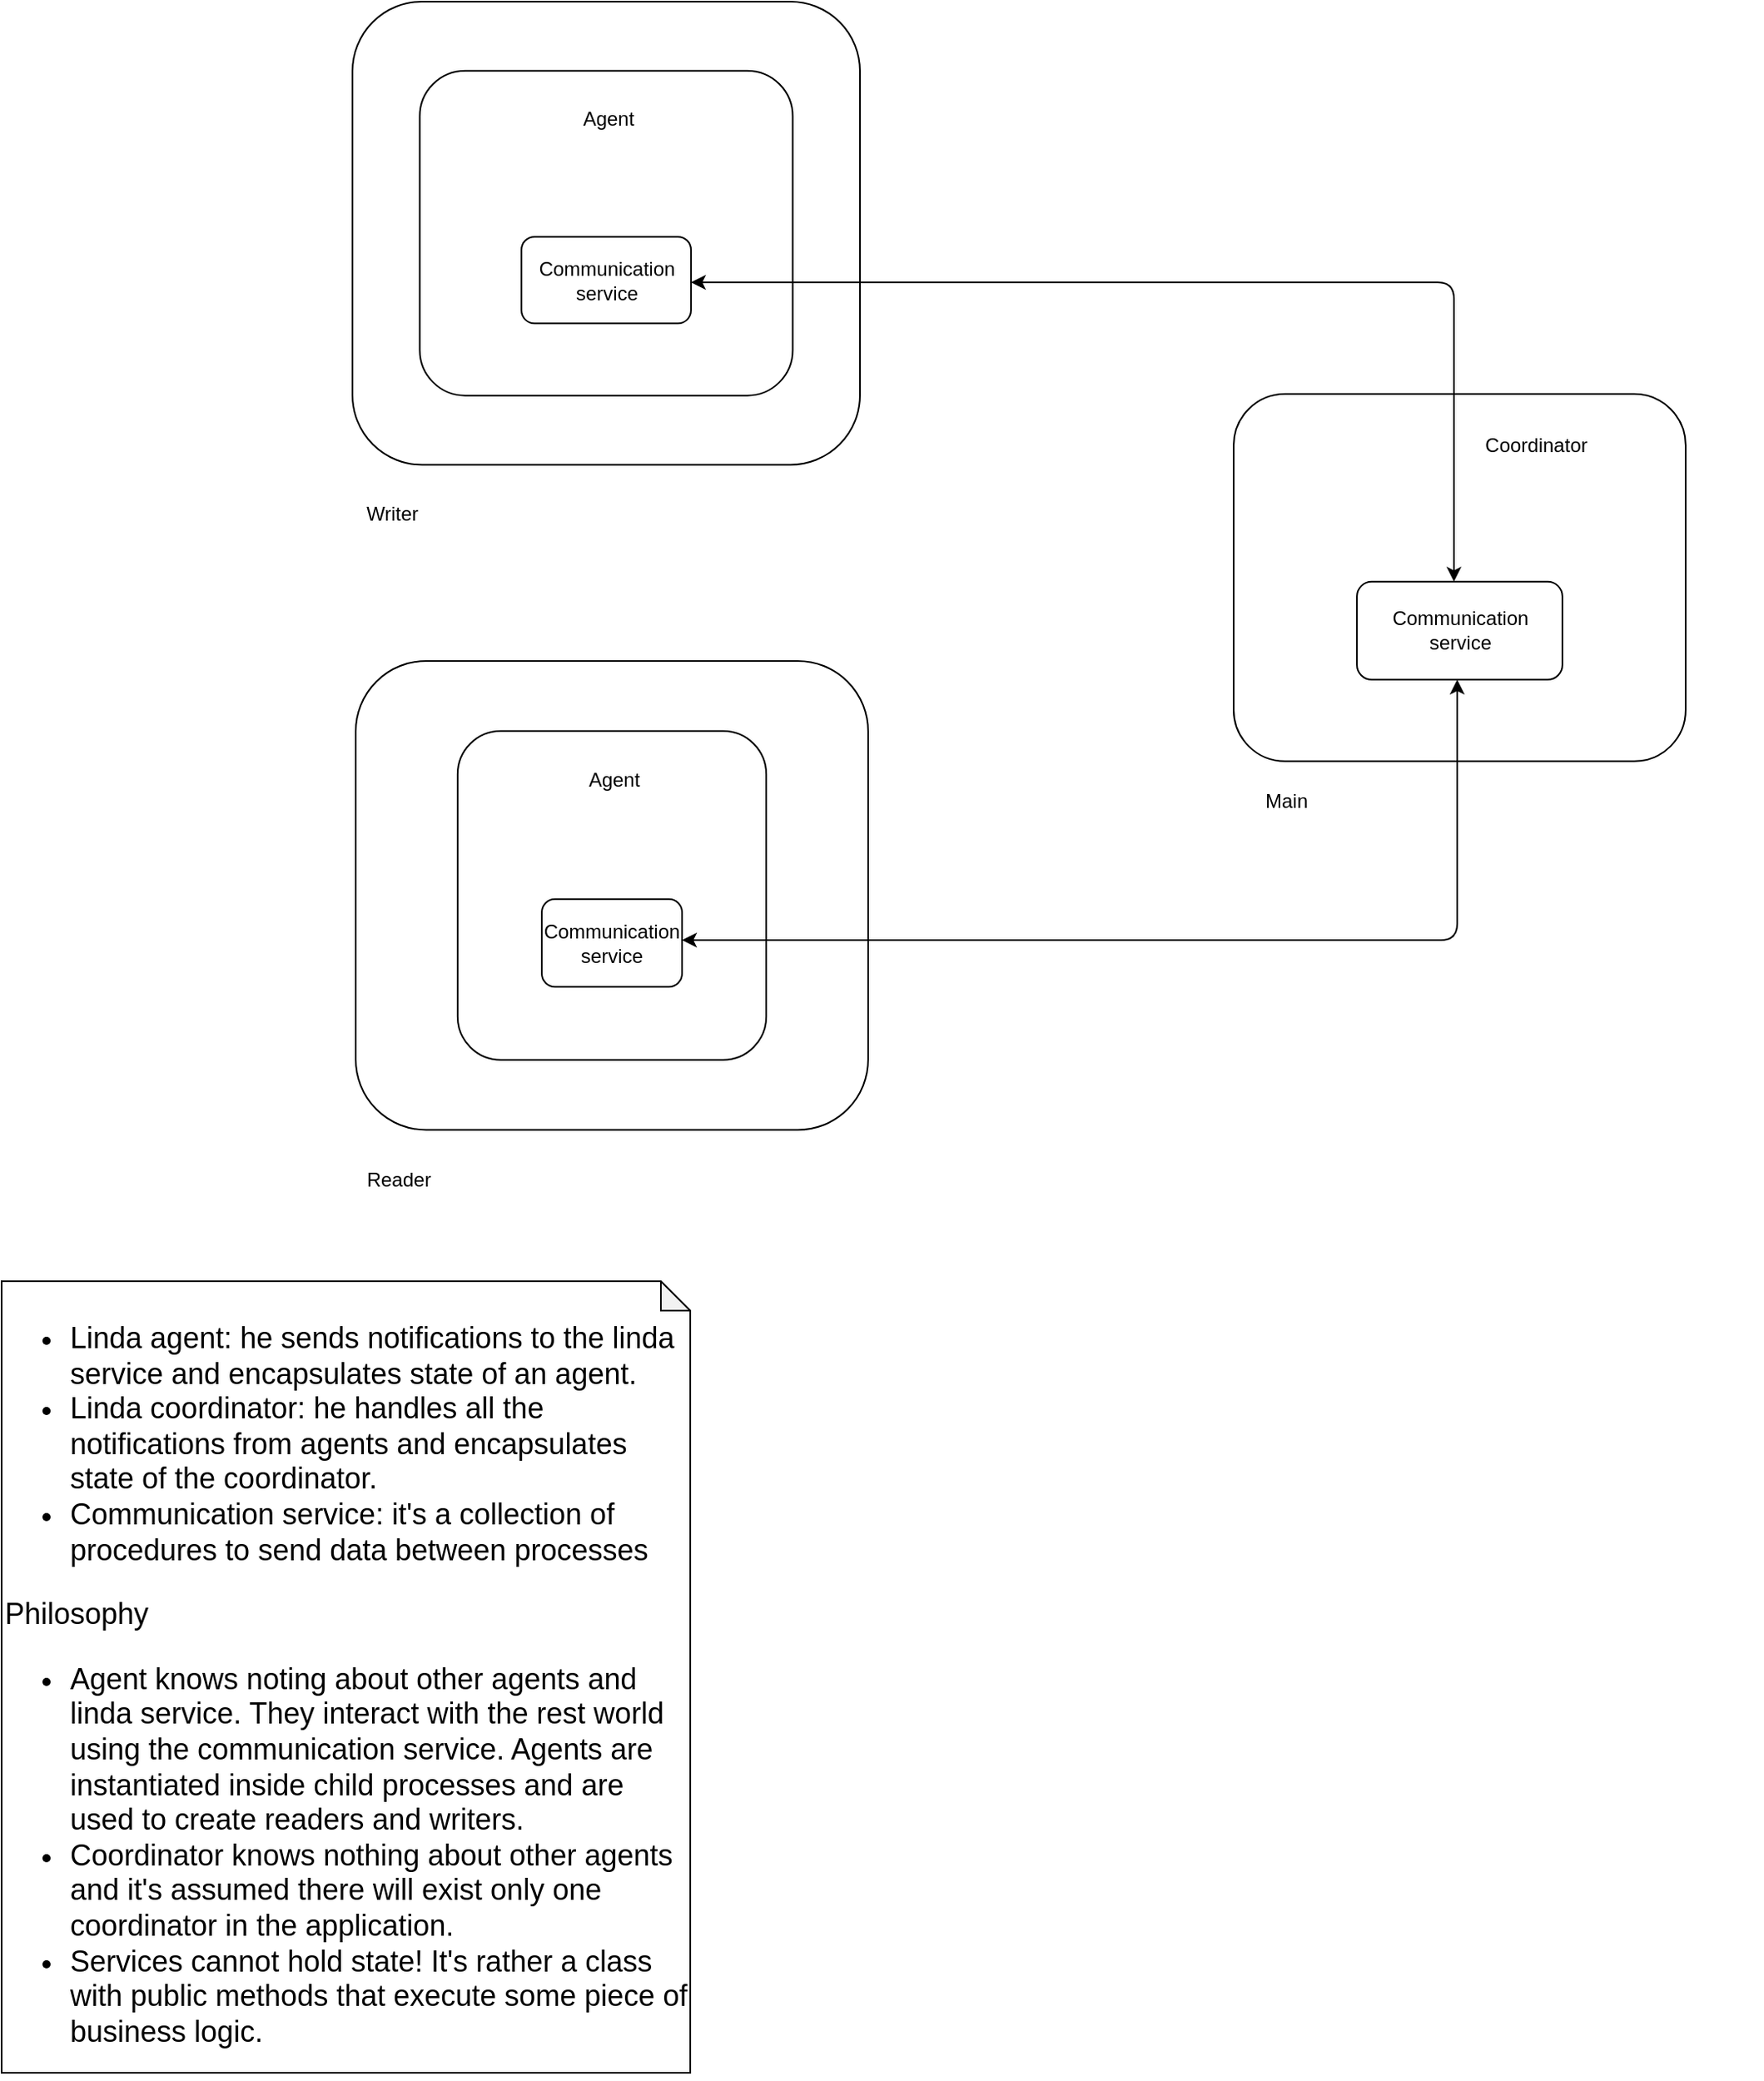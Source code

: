<mxfile version="17.4.2" type="device" pages="7"><diagram id="0xeitSN00MEYsMfrTkcI" name="Architecture"><mxGraphModel dx="1106" dy="997" grid="0" gridSize="10" guides="1" tooltips="1" connect="1" arrows="1" fold="1" page="1" pageScale="1" pageWidth="1169" pageHeight="827" math="0" shadow="0"><root><mxCell id="0"/><mxCell id="1" parent="0"/><mxCell id="xBRuhgLHOPiXTByCJqtL-6" value="" style="group" parent="1" vertex="1" connectable="0"><mxGeometry x="222" y="54" width="311" height="321.17" as="geometry"/></mxCell><mxCell id="xBRuhgLHOPiXTByCJqtL-3" value="" style="rounded=1;whiteSpace=wrap;html=1;" parent="xBRuhgLHOPiXTByCJqtL-6" vertex="1"><mxGeometry width="311" height="283.728" as="geometry"/></mxCell><mxCell id="xBRuhgLHOPiXTByCJqtL-4" value="Writer" style="text;html=1;align=center;verticalAlign=middle;resizable=0;points=[];autosize=1;strokeColor=none;fillColor=none;" parent="xBRuhgLHOPiXTByCJqtL-6" vertex="1"><mxGeometry x="3.136" y="305.252" width="42" height="18" as="geometry"/></mxCell><mxCell id="xBRuhgLHOPiXTByCJqtL-9" value="" style="group" parent="xBRuhgLHOPiXTByCJqtL-6" vertex="1" connectable="0"><mxGeometry x="41.228" y="42.378" width="228.545" height="198.979" as="geometry"/></mxCell><mxCell id="xBRuhgLHOPiXTByCJqtL-2" value="" style="rounded=1;whiteSpace=wrap;html=1;arcSize=14;" parent="xBRuhgLHOPiXTByCJqtL-9" vertex="1"><mxGeometry width="228.545" height="198.979" as="geometry"/></mxCell><mxCell id="xBRuhgLHOPiXTByCJqtL-7" value="Communication service" style="rounded=1;whiteSpace=wrap;html=1;" parent="xBRuhgLHOPiXTByCJqtL-9" vertex="1"><mxGeometry x="62.33" y="101.7" width="103.884" height="53.061" as="geometry"/></mxCell><mxCell id="xBRuhgLHOPiXTByCJqtL-8" value="Agent" style="text;html=1;strokeColor=none;fillColor=none;align=center;verticalAlign=middle;whiteSpace=wrap;rounded=0;" parent="xBRuhgLHOPiXTByCJqtL-9" vertex="1"><mxGeometry x="90.033" y="16.803" width="51.942" height="26.531" as="geometry"/></mxCell><mxCell id="xBRuhgLHOPiXTByCJqtL-11" value="" style="group" parent="1" vertex="1" connectable="0"><mxGeometry x="224" y="458" width="314" height="325.17" as="geometry"/></mxCell><mxCell id="xBRuhgLHOPiXTByCJqtL-12" value="" style="rounded=1;whiteSpace=wrap;html=1;" parent="xBRuhgLHOPiXTByCJqtL-11" vertex="1"><mxGeometry width="314" height="287.261" as="geometry"/></mxCell><mxCell id="xBRuhgLHOPiXTByCJqtL-13" value="Reader" style="text;html=1;align=center;verticalAlign=middle;resizable=0;points=[];autosize=1;strokeColor=none;fillColor=none;" parent="xBRuhgLHOPiXTByCJqtL-11" vertex="1"><mxGeometry x="1.068" y="309.053" width="50" height="18" as="geometry"/></mxCell><mxCell id="q1rhT-0Kt8q1Vg79X0MB-1" value="" style="group" parent="xBRuhgLHOPiXTByCJqtL-11" vertex="1" connectable="0"><mxGeometry x="62.453" y="42.906" width="189.094" height="201.457" as="geometry"/></mxCell><mxCell id="xBRuhgLHOPiXTByCJqtL-16" value="" style="rounded=1;whiteSpace=wrap;html=1;arcSize=14;" parent="q1rhT-0Kt8q1Vg79X0MB-1" vertex="1"><mxGeometry width="189.094" height="201.457" as="geometry"/></mxCell><mxCell id="xBRuhgLHOPiXTByCJqtL-17" value="Communication service" style="rounded=1;whiteSpace=wrap;html=1;" parent="q1rhT-0Kt8q1Vg79X0MB-1" vertex="1"><mxGeometry x="51.571" y="102.967" width="85.952" height="53.722" as="geometry"/></mxCell><mxCell id="xBRuhgLHOPiXTByCJqtL-18" value="Agent" style="text;html=1;strokeColor=none;fillColor=none;align=center;verticalAlign=middle;whiteSpace=wrap;rounded=0;" parent="q1rhT-0Kt8q1Vg79X0MB-1" vertex="1"><mxGeometry x="74.492" y="17.012" width="42.976" height="26.861" as="geometry"/></mxCell><mxCell id="q1rhT-0Kt8q1Vg79X0MB-2" value="" style="group" parent="1" vertex="1" connectable="0"><mxGeometry x="715" y="246" width="371" height="363.17" as="geometry"/></mxCell><mxCell id="q1rhT-0Kt8q1Vg79X0MB-4" value="Main" style="text;html=1;align=center;verticalAlign=middle;resizable=0;points=[];autosize=1;strokeColor=none;fillColor=none;" parent="q1rhT-0Kt8q1Vg79X0MB-2" vertex="1"><mxGeometry x="61.002" y="289.41" width="36" height="18" as="geometry"/></mxCell><mxCell id="q1rhT-0Kt8q1Vg79X0MB-5" value="" style="group" parent="q1rhT-0Kt8q1Vg79X0MB-2" vertex="1" connectable="0"><mxGeometry x="47" y="48.41" width="277" height="225" as="geometry"/></mxCell><mxCell id="q1rhT-0Kt8q1Vg79X0MB-6" value="" style="rounded=1;whiteSpace=wrap;html=1;arcSize=14;" parent="q1rhT-0Kt8q1Vg79X0MB-5" vertex="1"><mxGeometry width="277" height="225" as="geometry"/></mxCell><mxCell id="q1rhT-0Kt8q1Vg79X0MB-7" value="Communication service" style="rounded=1;whiteSpace=wrap;html=1;" parent="q1rhT-0Kt8q1Vg79X0MB-5" vertex="1"><mxGeometry x="75.545" y="115" width="125.909" height="60" as="geometry"/></mxCell><mxCell id="q1rhT-0Kt8q1Vg79X0MB-8" value="Coordinator" style="text;html=1;strokeColor=none;fillColor=none;align=center;verticalAlign=middle;whiteSpace=wrap;rounded=0;" parent="q1rhT-0Kt8q1Vg79X0MB-5" vertex="1"><mxGeometry x="154.001" y="17" width="62.955" height="30" as="geometry"/></mxCell><mxCell id="q1rhT-0Kt8q1Vg79X0MB-9" style="edgeStyle=orthogonalEdgeStyle;rounded=1;orthogonalLoop=1;jettySize=auto;html=1;labelBackgroundColor=#FFFFFF;fontSize=12;startArrow=classic;startFill=1;" parent="1" source="xBRuhgLHOPiXTByCJqtL-7" target="q1rhT-0Kt8q1Vg79X0MB-7" edge="1"><mxGeometry relative="1" as="geometry"><Array as="points"><mxPoint x="897" y="226"/></Array></mxGeometry></mxCell><mxCell id="q1rhT-0Kt8q1Vg79X0MB-10" style="edgeStyle=orthogonalEdgeStyle;rounded=1;orthogonalLoop=1;jettySize=auto;html=1;labelBackgroundColor=#FFFFFF;fontSize=12;startArrow=classic;startFill=1;" parent="1" source="q1rhT-0Kt8q1Vg79X0MB-7" target="xBRuhgLHOPiXTByCJqtL-17" edge="1"><mxGeometry relative="1" as="geometry"><Array as="points"><mxPoint x="899" y="629"/></Array></mxGeometry></mxCell><mxCell id="1BR2y5unK9cMdeVeXqkV-3" value="&lt;ul&gt;&lt;li&gt;Linda agent: he sends notifications to the linda service and encapsulates state of an agent.&lt;/li&gt;&lt;li&gt;Linda coordinator: he handles all the notifications from agents and&amp;nbsp;encapsulates state of the coordinator.&lt;/li&gt;&lt;li&gt;&lt;span&gt;Communication service: it's a collection of procedures to send data between processes&lt;/span&gt;&lt;br&gt;&lt;/li&gt;&lt;/ul&gt;&lt;div&gt;Philosophy&lt;/div&gt;&lt;div&gt;&lt;ul&gt;&lt;li&gt;Agent knows noting about other agents and linda service. They interact with the rest world using the communication service. Agents are instantiated inside child processes and are used to create readers and writers.&lt;/li&gt;&lt;li&gt;Coordinator knows nothing about other agents and it's assumed there will exist only one coordinator in the application.&lt;/li&gt;&lt;li&gt;Services cannot hold state! It's rather a class with public methods that execute some piece of business logic.&lt;/li&gt;&lt;/ul&gt;&lt;/div&gt;" style="shape=note;whiteSpace=wrap;html=1;backgroundOutline=1;darkOpacity=0.05;fontSize=18;align=left;verticalAlign=top;size=18;" parent="1" vertex="1"><mxGeometry x="7" y="838" width="422" height="485" as="geometry"/></mxCell></root></mxGraphModel></diagram><diagram id="NQbVvErhyQDHuAMcQydT" name="Template"><mxGraphModel dx="1106" dy="997" grid="0" gridSize="10" guides="1" tooltips="1" connect="1" arrows="1" fold="1" page="1" pageScale="1" pageWidth="1169" pageHeight="827" math="0" shadow="0"><root><mxCell id="0"/><mxCell id="1" parent="0"/><mxCell id="NTEyhxpA86-p-gwNgW1V-25" value="requests 🧵" style="text;html=1;strokeColor=none;fillColor=none;align=center;verticalAlign=middle;whiteSpace=wrap;rounded=0;direction=west;rotation=-45;" parent="1" vertex="1"><mxGeometry x="559" y="547" width="70" height="30" as="geometry"/></mxCell><mxCell id="NTEyhxpA86-p-gwNgW1V-27" value="tuples 🧵" style="text;html=1;strokeColor=none;fillColor=none;align=center;verticalAlign=middle;whiteSpace=wrap;rounded=0;direction=west;rotation=-45;" parent="1" vertex="1"><mxGeometry x="545" y="509" width="70" height="30" as="geometry"/></mxCell><mxCell id="NTEyhxpA86-p-gwNgW1V-41" value="&lt;span&gt;Coordinator (LindaCoordinator)&lt;/span&gt;" style="rounded=0;whiteSpace=wrap;html=1;" parent="1" vertex="1"><mxGeometry x="534" y="17" width="120" height="60" as="geometry"/></mxCell><mxCell id="NTEyhxpA86-p-gwNgW1V-42" value="Reader&lt;br&gt;(LindaAgent)" style="rounded=0;whiteSpace=wrap;html=1;" parent="1" vertex="1"><mxGeometry x="886" y="17" width="120" height="60" as="geometry"/></mxCell><mxCell id="NTEyhxpA86-p-gwNgW1V-43" value="Writer&lt;br&gt;(LindaAgent)" style="rounded=0;whiteSpace=wrap;html=1;" parent="1" vertex="1"><mxGeometry x="242" y="17" width="120" height="60" as="geometry"/></mxCell><mxCell id="NTEyhxpA86-p-gwNgW1V-44" value="" style="endArrow=none;dashed=1;html=1;dashPattern=1 3;strokeWidth=2;rounded=0;" parent="1" source="NTEyhxpA86-p-gwNgW1V-25" target="NTEyhxpA86-p-gwNgW1V-41" edge="1"><mxGeometry width="50" height="50" relative="1" as="geometry"><mxPoint x="591" y="278" as="sourcePoint"/><mxPoint x="641" y="228" as="targetPoint"/></mxGeometry></mxCell><mxCell id="NTEyhxpA86-p-gwNgW1V-45" value="" style="endArrow=none;dashed=1;html=1;dashPattern=1 3;strokeWidth=2;rounded=0;entryX=0.364;entryY=1.004;entryDx=0;entryDy=0;entryPerimeter=0;" parent="1" source="NTEyhxpA86-p-gwNgW1V-27" target="NTEyhxpA86-p-gwNgW1V-41" edge="1"><mxGeometry width="50" height="50" relative="1" as="geometry"><mxPoint x="555" y="549.787" as="sourcePoint"/><mxPoint x="555" y="86" as="targetPoint"/></mxGeometry></mxCell><mxCell id="NTEyhxpA86-p-gwNgW1V-48" value="" style="endArrow=none;html=1;rounded=0;entryX=0.5;entryY=1;entryDx=0;entryDy=0;dashed=1;" parent="1" target="NTEyhxpA86-p-gwNgW1V-42" edge="1"><mxGeometry width="50" height="50" relative="1" as="geometry"><mxPoint x="946" y="531" as="sourcePoint"/><mxPoint x="899" y="161" as="targetPoint"/></mxGeometry></mxCell><mxCell id="NTEyhxpA86-p-gwNgW1V-49" value="" style="endArrow=none;html=1;rounded=0;dashed=1;" parent="1" target="NTEyhxpA86-p-gwNgW1V-43" edge="1"><mxGeometry width="50" height="50" relative="1" as="geometry"><mxPoint x="301" y="232" as="sourcePoint"/><mxPoint x="298" y="77" as="targetPoint"/></mxGeometry></mxCell><mxCell id="5KgHaS36-3UY3S5ovszN-1" value="&lt;span style=&quot;font-family: &amp;quot;helvetica&amp;quot; ; font-size: 11px ; background-color: rgb(255 , 255 , 255)&quot;&gt;📤&amp;nbsp;&lt;/span&gt;&lt;span style=&quot;font-size: 11px; font-family: helvetica;&quot;&gt;(tuple)&lt;/span&gt;" style="text;html=1;align=left;verticalAlign=middle;resizable=0;points=[];autosize=1;strokeColor=none;fillColor=none;fontSize=12;" parent="1" vertex="1"><mxGeometry x="198.996" y="350" width="55" height="19" as="geometry"/></mxCell><mxCell id="Kh07WWoHE_5xMtZePGAU-1" value="handleRequestBlocking" style="text;html=1;align=left;verticalAlign=middle;resizable=0;points=[];autosize=1;strokeColor=none;fillColor=none;fontSize=12;" parent="1" vertex="1"><mxGeometry x="198.996" y="385" width="136" height="18" as="geometry"/></mxCell><mxCell id="ARPdHlFw2C3gbAC2ijLj-1" value="&lt;meta charset=&quot;utf-8&quot;&gt;&lt;span style=&quot;color: rgb(0, 0, 0); font-family: helvetica; font-size: 11px; font-style: normal; font-weight: 400; letter-spacing: normal; text-indent: 0px; text-transform: none; word-spacing: 0px; background-color: rgb(255, 255, 255); display: inline; float: none;&quot;&gt;publishTupleBlocking(tupleMetaData)&lt;/span&gt;" style="text;whiteSpace=wrap;html=1;fontSize=12;align=left;" parent="1" vertex="1"><mxGeometry x="199" y="413" width="187" height="29" as="geometry"/></mxCell><mxCell id="QZT5A98nKVc__0ydkc8z-1" value="💡 &lt;i&gt;react on event&lt;/i&gt;" style="text;html=1;strokeColor=none;fillColor=none;align=left;verticalAlign=middle;whiteSpace=wrap;rounded=0;fontSize=12;" parent="1" vertex="1"><mxGeometry x="199" y="447" width="141" height="30" as="geometry"/></mxCell><mxCell id="0liDl9ZmEDVbtwr8jJsa-1" value="&lt;div&gt;&lt;span style=&quot;font-size: 11px&quot;&gt;📤&amp;nbsp;&lt;/span&gt;&lt;span style=&quot;font-size: 11px ; font-family: &amp;#34;helvetica&amp;#34;&quot;&gt;&amp;nbsp;- means&amp;nbsp;&lt;/span&gt;&lt;/div&gt;&lt;span style=&quot;font-family: &amp;#34;helvetica&amp;#34; ; font-size: 11px&quot;&gt;communicationService sendBlocking()&lt;br&gt;&lt;br&gt;&lt;/span&gt;&lt;span style=&quot;color: rgb(153 , 153 , 153) ; font-family: &amp;#34;helvetica&amp;#34; ; font-style: italic&quot;&gt;&lt;div&gt;&lt;span&gt;Coordinator&lt;/span&gt;&lt;span&gt;&amp;nbsp;- means coordinator's channel. Only coordinator can read data from this channel&lt;/span&gt;&lt;/div&gt;&lt;/span&gt;" style="shape=note;whiteSpace=wrap;html=1;backgroundOutline=1;darkOpacity=0.05;fontSize=12;size=16;align=left;" parent="1" vertex="1"><mxGeometry x="199" y="503" width="148" height="149" as="geometry"/></mxCell><mxCell id="D4OXFVhf7zEpWWdtvqK5-1" value="" style="endArrow=none;dashed=1;html=1;dashPattern=1 3;strokeWidth=2;rounded=0;fontSize=12;" parent="1" edge="1"><mxGeometry width="50" height="50" relative="1" as="geometry"><mxPoint x="393" y="479" as="sourcePoint"/><mxPoint x="393" y="322" as="targetPoint"/></mxGeometry></mxCell><mxCell id="iCigdRJS05fjuI4LlqOJ-1" value="" style="rounded=1;whiteSpace=wrap;html=1;fillColor=#f8cecc;strokeColor=#b85450;" parent="1" vertex="1"><mxGeometry x="412" y="326" width="10" height="58" as="geometry"/></mxCell></root></mxGraphModel></diagram><diagram id="FHJ_cWLjl7g800CnA_2o" name="1R - 1W"><mxGraphModel dx="632" dy="570" grid="0" gridSize="10" guides="1" tooltips="1" connect="1" arrows="1" fold="1" page="1" pageScale="1" pageWidth="1169" pageHeight="827" math="0" shadow="0"><root><mxCell id="0"/><mxCell id="1" parent="0"/><mxCell id="W0e0F7lyrgPlRvzP0Bz--2" value="Coordinator (LindaCoordinator)" style="shape=umlLifeline;perimeter=lifelinePerimeter;whiteSpace=wrap;html=1;container=1;collapsible=0;recursiveResize=0;outlineConnect=0;" parent="1" vertex="1"><mxGeometry x="527" y="20" width="134" height="505" as="geometry"/></mxCell><mxCell id="W0e0F7lyrgPlRvzP0Bz--10" value="" style="html=1;points=[];perimeter=orthogonalPerimeter;fillColor=#f8cecc;strokeColor=#b85450;" parent="W0e0F7lyrgPlRvzP0Bz--2" vertex="1"><mxGeometry x="62" y="88" width="10" height="39" as="geometry"/></mxCell><mxCell id="W0e0F7lyrgPlRvzP0Bz--11" value="" style="edgeStyle=orthogonalEdgeStyle;html=1;align=left;spacingLeft=2;endArrow=block;rounded=0;entryX=1;entryY=0;" parent="W0e0F7lyrgPlRvzP0Bz--2" target="W0e0F7lyrgPlRvzP0Bz--10" edge="1"><mxGeometry relative="1" as="geometry"><mxPoint x="49" y="83" as="sourcePoint"/><Array as="points"><mxPoint x="79" y="83"/></Array></mxGeometry></mxCell><mxCell id="p5LiJ3y09B0kTKrPXANm-1" value="" style="html=1;points=[];perimeter=orthogonalPerimeter;fillColor=#f8cecc;strokeColor=#b85450;" parent="W0e0F7lyrgPlRvzP0Bz--2" vertex="1"><mxGeometry x="62" y="185" width="10" height="28" as="geometry"/></mxCell><mxCell id="i9mKF_oMZ0SAcTBIYhMn-1" value="" style="html=1;points=[];perimeter=orthogonalPerimeter;fillColor=#f8cecc;strokeColor=#b85450;" parent="W0e0F7lyrgPlRvzP0Bz--2" vertex="1"><mxGeometry x="48" y="196" width="10" height="28" as="geometry"/></mxCell><mxCell id="F1Duc6LRQpCWdbT1Z_-y-4" value="" style="html=1;points=[];perimeter=orthogonalPerimeter;fillColor=#f8cecc;strokeColor=#b85450;" parent="W0e0F7lyrgPlRvzP0Bz--2" vertex="1"><mxGeometry x="48" y="248" width="10" height="35" as="geometry"/></mxCell><mxCell id="F1Duc6LRQpCWdbT1Z_-y-5" value="" style="html=1;points=[];perimeter=orthogonalPerimeter;fillColor=#f8cecc;strokeColor=#b85450;" parent="W0e0F7lyrgPlRvzP0Bz--2" vertex="1"><mxGeometry x="48" y="304" width="10" height="35" as="geometry"/></mxCell><mxCell id="2S0W072W-fvfqU_C_4w_-2" value="" style="html=1;points=[];perimeter=orthogonalPerimeter;fillColor=#f8cecc;strokeColor=#b85450;" parent="W0e0F7lyrgPlRvzP0Bz--2" vertex="1"><mxGeometry x="48" y="354" width="10" height="35" as="geometry"/></mxCell><mxCell id="nhClC5dAWNiwkQXSAKvS-2" value="" style="html=1;points=[];perimeter=orthogonalPerimeter;fillColor=#f8cecc;strokeColor=#b85450;" parent="W0e0F7lyrgPlRvzP0Bz--2" vertex="1"><mxGeometry x="47.5" y="413" width="10" height="35" as="geometry"/></mxCell><mxCell id="W0e0F7lyrgPlRvzP0Bz--5" value="publishTupleBlocking(tupleMetaData)" style="edgeStyle=orthogonalEdgeStyle;rounded=0;orthogonalLoop=1;jettySize=auto;html=1;" parent="1" source="W0e0F7lyrgPlRvzP0Bz--3" target="W0e0F7lyrgPlRvzP0Bz--2" edge="1"><mxGeometry x="-0.457" y="21" relative="1" as="geometry"><Array as="points"><mxPoint x="405" y="103"/><mxPoint x="405" y="103"/></Array><mxPoint as="offset"/></mxGeometry></mxCell><mxCell id="W0e0F7lyrgPlRvzP0Bz--3" value="Writer&lt;br&gt;(LindaAgent)" style="shape=umlLifeline;perimeter=lifelinePerimeter;whiteSpace=wrap;html=1;container=1;collapsible=0;recursiveResize=0;outlineConnect=0;" parent="1" vertex="1"><mxGeometry x="177" y="20" width="118" height="474" as="geometry"/></mxCell><mxCell id="W0e0F7lyrgPlRvzP0Bz--13" value="" style="html=1;points=[];perimeter=orthogonalPerimeter;fillColor=#f8cecc;strokeColor=#b85450;" parent="W0e0F7lyrgPlRvzP0Bz--3" vertex="1"><mxGeometry x="54" y="199" width="10" height="35" as="geometry"/></mxCell><mxCell id="0asKvKtg5T3NCW72Ir_R-6" value="" style="rounded=1;whiteSpace=wrap;html=1;fillColor=#f8cecc;strokeColor=#b85450;" parent="W0e0F7lyrgPlRvzP0Bz--3" vertex="1"><mxGeometry x="54" y="79" width="10" height="32" as="geometry"/></mxCell><mxCell id="F1Duc6LRQpCWdbT1Z_-y-1" value="" style="html=1;points=[];perimeter=orthogonalPerimeter;fillColor=#f8cecc;strokeColor=#b85450;" parent="W0e0F7lyrgPlRvzP0Bz--3" vertex="1"><mxGeometry x="54" y="249" width="10" height="35" as="geometry"/></mxCell><mxCell id="W0e0F7lyrgPlRvzP0Bz--12" value="&lt;font style=&quot;font-size: 12px ; background-color: rgb(255 , 255 , 255)&quot;&gt;readBlocking(pattern&lt;span style=&quot;text-align: center&quot;&gt;)&lt;br&gt;&lt;/span&gt;&lt;/font&gt;" style="edgeStyle=orthogonalEdgeStyle;rounded=0;orthogonalLoop=1;jettySize=auto;html=1;align=left;" parent="1" source="W0e0F7lyrgPlRvzP0Bz--4" target="W0e0F7lyrgPlRvzP0Bz--2" edge="1"><mxGeometry x="-0.356" y="-15" relative="1" as="geometry"><Array as="points"><mxPoint x="736" y="206"/><mxPoint x="736" y="206"/></Array><mxPoint as="offset"/></mxGeometry></mxCell><mxCell id="W0e0F7lyrgPlRvzP0Bz--4" value="Reader&lt;br&gt;(LindaAgent)" style="shape=umlLifeline;perimeter=lifelinePerimeter;whiteSpace=wrap;html=1;container=1;collapsible=0;recursiveResize=0;outlineConnect=0;" parent="1" vertex="1"><mxGeometry x="863" y="22" width="224" height="559" as="geometry"/></mxCell><mxCell id="W0e0F7lyrgPlRvzP0Bz--21" value="" style="rounded=1;whiteSpace=wrap;html=1;fillColor=#f8cecc;strokeColor=#b85450;" parent="W0e0F7lyrgPlRvzP0Bz--4" vertex="1"><mxGeometry x="107" y="168" width="10" height="278" as="geometry"/></mxCell><mxCell id="0asKvKtg5T3NCW72Ir_R-2" value="&lt;span&gt;handleRequestBlocking =&amp;gt;&lt;/span&gt;&lt;br&gt;&lt;span&gt;Update state&lt;/span&gt;" style="text;html=1;strokeColor=none;fillColor=none;align=left;verticalAlign=middle;whiteSpace=wrap;rounded=0;fontSize=12;" parent="1" vertex="1"><mxGeometry x="605" y="114" width="154" height="30" as="geometry"/></mxCell><mxCell id="p5LiJ3y09B0kTKrPXANm-2" style="edgeStyle=orthogonalEdgeStyle;rounded=0;orthogonalLoop=1;jettySize=auto;html=1;dashed=1;labelBackgroundColor=#FFFFFF;exitX=0.097;exitY=0.151;exitDx=0;exitDy=0;exitPerimeter=0;" parent="1" source="i9mKF_oMZ0SAcTBIYhMn-1" target="W0e0F7lyrgPlRvzP0Bz--13" edge="1"><mxGeometry relative="1" as="geometry"><Array as="points"><mxPoint x="552" y="220"/><mxPoint x="552" y="219"/></Array><mxPoint x="552" y="221" as="sourcePoint"/></mxGeometry></mxCell><mxCell id="p5LiJ3y09B0kTKrPXANm-3" value="&lt;span style=&quot;font-size: 11px&quot;&gt;📤&amp;nbsp;&lt;/span&gt;&lt;span style=&quot;font-size: 11px ; background-color: rgb(255 , 255 , 255)&quot;&gt;('do you have a matching tuple?', pattern)&lt;/span&gt;" style="text;html=1;strokeColor=none;fillColor=none;align=left;verticalAlign=middle;whiteSpace=wrap;rounded=0;fontSize=12;" parent="1" vertex="1"><mxGeometry x="320" y="198" width="259" height="12" as="geometry"/></mxCell><mxCell id="52V5yok1Agb8i9wFR3zA-1" value="handleRequestBlocking" style="text;html=1;align=center;verticalAlign=middle;resizable=0;points=[];autosize=1;strokeColor=none;fillColor=none;" parent="1" vertex="1"><mxGeometry x="596" y="187" width="136" height="18" as="geometry"/></mxCell><mxCell id="u3_r8ev9nCEPDukRj8M9-15" style="edgeStyle=orthogonalEdgeStyle;rounded=0;orthogonalLoop=1;jettySize=auto;html=1;dashed=1;labelBackgroundColor=#FFFFFF;fontSize=10;fontColor=#999999;" parent="1" source="52V5yok1Agb8i9wFR3zA-4" edge="1"><mxGeometry relative="1" as="geometry"><mxPoint x="593.966" y="537" as="targetPoint"/><Array as="points"><mxPoint x="594" y="599"/></Array></mxGeometry></mxCell><mxCell id="52V5yok1Agb8i9wFR3zA-4" value="requests 🧵" style="text;html=1;strokeColor=none;fillColor=none;align=center;verticalAlign=middle;whiteSpace=wrap;rounded=0;direction=west;rotation=-45;" parent="1" vertex="1"><mxGeometry x="559" y="629" width="70" height="30" as="geometry"/></mxCell><mxCell id="u3_r8ev9nCEPDukRj8M9-14" style="edgeStyle=orthogonalEdgeStyle;rounded=0;orthogonalLoop=1;jettySize=auto;html=1;dashed=1;labelBackgroundColor=#FFFFFF;fontSize=10;fontColor=#999999;" parent="1" source="52V5yok1Agb8i9wFR3zA-7" edge="1"><mxGeometry relative="1" as="geometry"><mxPoint x="561" y="738" as="sourcePoint"/><Array as="points"/><mxPoint x="580" y="491" as="targetPoint"/></mxGeometry></mxCell><mxCell id="52V5yok1Agb8i9wFR3zA-7" value="tuples 🧵" style="text;html=1;strokeColor=none;fillColor=none;align=center;verticalAlign=middle;whiteSpace=wrap;rounded=0;direction=west;rotation=-45;" parent="1" vertex="1"><mxGeometry x="545" y="591" width="70" height="30" as="geometry"/></mxCell><mxCell id="52V5yok1Agb8i9wFR3zA-12" value="&lt;span style=&quot;color: rgba(0 , 0 , 0 , 0) ; font-family: monospace ; font-size: 0px ; font-style: normal&quot;&gt;%3CmxGraphModel%3E%3Croot%3E%3CmxCell%20id%3D%220%22%2F%3E%3CmxCell%20id%3D%221%22%20parent%3D%220%22%2F%3E%3CmxCell%20id%3D%222%22%20value%3D%22Coord%22%20style%3D%22text%3Bhtml%3D1%3Balign%3Dcenter%3BverticalAlign%3Dmiddle%3Bresizable%3D0%3Bpoints%3D%5B%5D%3Bautosize%3D1%3BstrokeColor%3Dnone%3BfillColor%3Dnone%3BfontStyle%3D2%3BfontColor%3D%23999999%3B%22%20vertex%3D%221%22%20parent%3D%221%22%3E%3CmxGeometry%20x%3D%22392%22%20y%3D%22107%22%20width%3D%2243%22%20height%3D%2218%22%20as%3D%22geometry%22%2F%3E%3C%2FmxCell%3E%3C%2Froot%3E%3C%2FmxGraphModel%3E&lt;/span&gt;" style="text;html=1;align=center;verticalAlign=middle;resizable=0;points=[];autosize=1;strokeColor=none;fillColor=none;fontStyle=2;fontColor=#999999;" parent="1" vertex="1"><mxGeometry x="791" y="206" width="10" height="22" as="geometry"/></mxCell><mxCell id="52V5yok1Agb8i9wFR3zA-13" value="&lt;span style=&quot;font-family: helvetica; font-size: 10px;&quot;&gt;Coordinator&lt;/span&gt;" style="text;html=1;align=center;verticalAlign=middle;resizable=0;points=[];autosize=1;strokeColor=none;fillColor=none;fontStyle=2;fontColor=#999999;fontSize=10;" parent="1" vertex="1"><mxGeometry x="385" y="109" width="63" height="16" as="geometry"/></mxCell><mxCell id="52V5yok1Agb8i9wFR3zA-14" value="&lt;span style=&quot;font-family: helvetica; font-size: 10px;&quot;&gt;Coordinator&lt;/span&gt;" style="text;html=1;align=center;verticalAlign=middle;resizable=0;points=[];autosize=1;strokeColor=none;fillColor=none;fontStyle=2;fontColor=#999999;fontSize=10;" parent="1" vertex="1"><mxGeometry x="769" y="212" width="63" height="16" as="geometry"/></mxCell><mxCell id="52V5yok1Agb8i9wFR3zA-15" value="&lt;span style=&quot;font-family: helvetica; font-size: 10px;&quot;&gt;Writer-Coordinator (private)&lt;/span&gt;" style="text;html=1;align=center;verticalAlign=middle;resizable=0;points=[];autosize=1;strokeColor=none;fillColor=none;fontStyle=2;fontColor=#999999;fontSize=10;" parent="1" vertex="1"><mxGeometry x="440" y="224" width="132" height="16" as="geometry"/></mxCell><mxCell id="52V5yok1Agb8i9wFR3zA-16" value="&lt;span style=&quot;font-family: helvetica; font-size: 10px;&quot;&gt;Writer-Coordinator (private)&lt;/span&gt;" style="text;html=1;align=center;verticalAlign=middle;resizable=0;points=[];autosize=1;strokeColor=none;fillColor=none;fontStyle=2;fontColor=#999999;fontSize=10;" parent="1" vertex="1"><mxGeometry x="247" y="271" width="132" height="16" as="geometry"/></mxCell><mxCell id="52V5yok1Agb8i9wFR3zA-17" value="&lt;span style=&quot;font-family: &amp;#34;helvetica&amp;#34; ; font-size: 10px&quot;&gt;Reader-Coordinator (private)&lt;/span&gt;" style="text;html=1;align=center;verticalAlign=middle;resizable=0;points=[];autosize=1;strokeColor=none;fillColor=none;fontStyle=2;fontColor=#999999;fontSize=10;" parent="1" vertex="1"><mxGeometry x="713" y="441" width="138" height="16" as="geometry"/></mxCell><mxCell id="u3_r8ev9nCEPDukRj8M9-7" value="&lt;span style=&quot;font-family: helvetica; font-size: 10px;&quot;&gt;Writer-Coordinator (private)&lt;/span&gt;" style="text;html=1;align=center;verticalAlign=middle;resizable=0;points=[];autosize=1;strokeColor=none;fillColor=none;fontStyle=2;fontColor=#999999;fontSize=10;" parent="1" vertex="1"><mxGeometry x="416" y="328" width="132" height="16" as="geometry"/></mxCell><mxCell id="u3_r8ev9nCEPDukRj8M9-9" value="&lt;span style=&quot;font-family: helvetica; font-size: 10px;&quot;&gt;Writer-Coordinator (private)&lt;/span&gt;" style="text;html=1;align=center;verticalAlign=middle;resizable=0;points=[];autosize=1;strokeColor=none;fillColor=none;fontStyle=2;fontColor=#999999;fontSize=10;" parent="1" vertex="1"><mxGeometry x="250" y="384" width="132" height="16" as="geometry"/></mxCell><mxCell id="F1Duc6LRQpCWdbT1Z_-y-2" value="" style="edgeStyle=orthogonalEdgeStyle;rounded=0;orthogonalLoop=1;jettySize=auto;html=1;" parent="1" edge="1"><mxGeometry x="-0.457" y="21" relative="1" as="geometry"><Array as="points"><mxPoint x="404.17" y="268.16"/><mxPoint x="404.17" y="268.16"/></Array><mxPoint as="offset"/><mxPoint x="235.003" y="268.16" as="sourcePoint"/><mxPoint x="580" y="268" as="targetPoint"/></mxGeometry></mxCell><mxCell id="F1Duc6LRQpCWdbT1Z_-y-3" value="&lt;span style=&quot;font-family: &amp;#34;helvetica&amp;#34; ; font-size: 11px&quot;&gt;📤&amp;nbsp;&amp;nbsp;&lt;/span&gt;&lt;span style=&quot;text-align: left ; background-color: rgb(248 , 249 , 250) ; font-size: 11px ; font-family: &amp;#34;helvetica&amp;#34;&quot;&gt;('I have a tuple')&lt;/span&gt;" style="edgeLabel;html=1;align=center;verticalAlign=middle;resizable=0;points=[];fontSize=12;" parent="F1Duc6LRQpCWdbT1Z_-y-2" vertex="1" connectable="0"><mxGeometry x="0.335" y="1" relative="1" as="geometry"><mxPoint as="offset"/></mxGeometry></mxCell><mxCell id="F1Duc6LRQpCWdbT1Z_-y-7" value="" style="html=1;points=[];perimeter=orthogonalPerimeter;fillColor=#f8cecc;strokeColor=#b85450;" parent="1" vertex="1"><mxGeometry x="231" y="324" width="10" height="35" as="geometry"/></mxCell><mxCell id="2S0W072W-fvfqU_C_4w_-3" style="edgeStyle=orthogonalEdgeStyle;rounded=0;orthogonalLoop=1;jettySize=auto;html=1;fontSize=12;startArrow=none;startFill=0;" parent="1" source="2S0W072W-fvfqU_C_4w_-1" target="2S0W072W-fvfqU_C_4w_-2" edge="1"><mxGeometry relative="1" as="geometry"><Array as="points"><mxPoint x="406" y="375"/><mxPoint x="406" y="375"/></Array></mxGeometry></mxCell><mxCell id="2S0W072W-fvfqU_C_4w_-4" value="&lt;span style=&quot;font-family: &amp;#34;helvetica&amp;#34; ; font-size: 11px&quot;&gt;📤&amp;nbsp;&lt;/span&gt;&lt;span style=&quot;text-align: left ; background-color: rgb(248 , 249 , 250) ; font-size: 11px ; font-family: &amp;#34;helvetica&amp;#34;&quot;&gt;(tuple)&lt;/span&gt;" style="edgeLabel;html=1;align=center;verticalAlign=middle;resizable=0;points=[];fontSize=12;" parent="2S0W072W-fvfqU_C_4w_-3" vertex="1" connectable="0"><mxGeometry x="0.285" relative="1" as="geometry"><mxPoint as="offset"/></mxGeometry></mxCell><mxCell id="2S0W072W-fvfqU_C_4w_-1" value="" style="html=1;points=[];perimeter=orthogonalPerimeter;fillColor=#f8cecc;strokeColor=#b85450;" parent="1" vertex="1"><mxGeometry x="231" y="374" width="10" height="35" as="geometry"/></mxCell><mxCell id="nhClC5dAWNiwkQXSAKvS-1" style="edgeStyle=orthogonalEdgeStyle;rounded=0;orthogonalLoop=1;jettySize=auto;html=1;fontSize=12;startArrow=none;startFill=0;" parent="1" source="nhClC5dAWNiwkQXSAKvS-2" target="W0e0F7lyrgPlRvzP0Bz--4" edge="1"><mxGeometry relative="1" as="geometry"><Array as="points"><mxPoint x="605" y="433"/><mxPoint x="605" y="433"/></Array></mxGeometry></mxCell><mxCell id="nhClC5dAWNiwkQXSAKvS-3" value="&lt;span style=&quot;font-family: &amp;#34;helvetica&amp;#34; ; font-size: 11px&quot;&gt;📤&amp;nbsp;&lt;/span&gt;&lt;span style=&quot;text-align: left ; background-color: rgb(248 , 249 , 250) ; font-size: 11px ; font-family: &amp;#34;helvetica&amp;#34;&quot;&gt;(tuple)&lt;/span&gt;" style="edgeLabel;html=1;align=center;verticalAlign=middle;resizable=0;points=[];fontSize=12;" parent="nhClC5dAWNiwkQXSAKvS-1" vertex="1" connectable="0"><mxGeometry x="-0.731" y="1" relative="1" as="geometry"><mxPoint x="1" y="1" as="offset"/></mxGeometry></mxCell><mxCell id="F1Duc6LRQpCWdbT1Z_-y-8" style="edgeStyle=orthogonalEdgeStyle;rounded=0;orthogonalLoop=1;jettySize=auto;html=1;fontSize=12;startArrow=none;startFill=0;" parent="1" source="F1Duc6LRQpCWdbT1Z_-y-5" target="F1Duc6LRQpCWdbT1Z_-y-7" edge="1"><mxGeometry relative="1" as="geometry"><Array as="points"><mxPoint x="285" y="324"/><mxPoint x="285" y="324"/></Array></mxGeometry></mxCell><mxCell id="F1Duc6LRQpCWdbT1Z_-y-9" value="&lt;span style=&quot;background-color: rgb(248 , 249 , 250) ; font-size: 11px&quot;&gt;📤&amp;nbsp;&lt;/span&gt;&lt;span style=&quot;font-size: 11px&quot;&gt;(pattern, 'send me the tuple')&lt;/span&gt;" style="edgeLabel;html=1;align=center;verticalAlign=middle;resizable=0;points=[];fontSize=12;" parent="F1Duc6LRQpCWdbT1Z_-y-8" vertex="1" connectable="0"><mxGeometry x="-0.024" y="3" relative="1" as="geometry"><mxPoint x="-1" y="-13" as="offset"/></mxGeometry></mxCell></root></mxGraphModel></diagram><diagram name="Publish after read" id="xqe_v2SrrLQrlE5ePhv-"><mxGraphModel dx="860" dy="611" grid="0" gridSize="10" guides="1" tooltips="1" connect="1" arrows="1" fold="1" page="1" pageScale="1" pageWidth="1169" pageHeight="827" math="0" shadow="0"><root><mxCell id="9Iges-gHAlpopU509cWU-0"/><mxCell id="9Iges-gHAlpopU509cWU-1" parent="9Iges-gHAlpopU509cWU-0"/><mxCell id="9Iges-gHAlpopU509cWU-2" value="requests 🧵" style="text;html=1;strokeColor=none;fillColor=none;align=center;verticalAlign=middle;whiteSpace=wrap;rounded=0;direction=west;rotation=-45;" vertex="1" parent="9Iges-gHAlpopU509cWU-1"><mxGeometry x="559" y="547" width="70" height="30" as="geometry"/></mxCell><mxCell id="9Iges-gHAlpopU509cWU-3" value="tuples 🧵" style="text;html=1;strokeColor=none;fillColor=none;align=center;verticalAlign=middle;whiteSpace=wrap;rounded=0;direction=west;rotation=-45;" vertex="1" parent="9Iges-gHAlpopU509cWU-1"><mxGeometry x="545" y="509" width="70" height="30" as="geometry"/></mxCell><mxCell id="9Iges-gHAlpopU509cWU-4" value="&lt;span&gt;Coordinator (LindaCoordinator)&lt;/span&gt;" style="rounded=0;whiteSpace=wrap;html=1;" vertex="1" parent="9Iges-gHAlpopU509cWU-1"><mxGeometry x="534" y="17" width="120" height="60" as="geometry"/></mxCell><mxCell id="9Iges-gHAlpopU509cWU-5" value="Reader&lt;br&gt;(LindaAgent)" style="rounded=0;whiteSpace=wrap;html=1;" vertex="1" parent="9Iges-gHAlpopU509cWU-1"><mxGeometry x="886" y="17" width="120" height="60" as="geometry"/></mxCell><mxCell id="9Iges-gHAlpopU509cWU-6" value="Writer&lt;br&gt;(LindaAgent)" style="rounded=0;whiteSpace=wrap;html=1;" vertex="1" parent="9Iges-gHAlpopU509cWU-1"><mxGeometry x="242" y="17" width="120" height="60" as="geometry"/></mxCell><mxCell id="9Iges-gHAlpopU509cWU-7" value="" style="endArrow=none;dashed=1;html=1;dashPattern=1 3;strokeWidth=2;rounded=0;startArrow=none;" edge="1" parent="9Iges-gHAlpopU509cWU-1" source="Bqr5IBuN2C1cWhBxAnJr-1" target="9Iges-gHAlpopU509cWU-4"><mxGeometry width="50" height="50" relative="1" as="geometry"><mxPoint x="591" y="278" as="sourcePoint"/><mxPoint x="641" y="228" as="targetPoint"/></mxGeometry></mxCell><mxCell id="9Iges-gHAlpopU509cWU-8" value="" style="endArrow=none;dashed=1;html=1;dashPattern=1 3;strokeWidth=2;rounded=0;entryX=0.364;entryY=1.004;entryDx=0;entryDy=0;entryPerimeter=0;" edge="1" parent="9Iges-gHAlpopU509cWU-1" source="9Iges-gHAlpopU509cWU-3" target="9Iges-gHAlpopU509cWU-4"><mxGeometry width="50" height="50" relative="1" as="geometry"><mxPoint x="555" y="549.787" as="sourcePoint"/><mxPoint x="555" y="86" as="targetPoint"/></mxGeometry></mxCell><mxCell id="9Iges-gHAlpopU509cWU-9" value="" style="endArrow=none;html=1;rounded=0;entryX=0.5;entryY=1;entryDx=0;entryDy=0;dashed=1;startArrow=none;" edge="1" parent="9Iges-gHAlpopU509cWU-1" target="9Iges-gHAlpopU509cWU-5" source="Ymqpyyy1VCoG5YhxjzAH-0"><mxGeometry width="50" height="50" relative="1" as="geometry"><mxPoint x="946" y="531" as="sourcePoint"/><mxPoint x="899" y="161" as="targetPoint"/></mxGeometry></mxCell><mxCell id="9Iges-gHAlpopU509cWU-10" value="" style="endArrow=none;html=1;rounded=0;dashed=1;startArrow=none;" edge="1" parent="9Iges-gHAlpopU509cWU-1" target="9Iges-gHAlpopU509cWU-6" source="EPgIOAYSw8WrUSM_MBts-4"><mxGeometry width="50" height="50" relative="1" as="geometry"><mxPoint x="301" y="531" as="sourcePoint"/><mxPoint x="298" y="77" as="targetPoint"/></mxGeometry></mxCell><mxCell id="lcvLBMXkE7kCzX5mHFb_-0" value="" style="endArrow=classic;html=1;rounded=0;" edge="1" parent="9Iges-gHAlpopU509cWU-1"><mxGeometry width="50" height="50" relative="1" as="geometry"><mxPoint x="949" y="136" as="sourcePoint"/><mxPoint x="596" y="136" as="targetPoint"/></mxGeometry></mxCell><mxCell id="lcvLBMXkE7kCzX5mHFb_-1" value="readTupleBlocking(pattern)" style="edgeLabel;html=1;align=center;verticalAlign=middle;resizable=0;points=[];fontSize=12;" vertex="1" connectable="0" parent="lcvLBMXkE7kCzX5mHFb_-0"><mxGeometry x="-0.156" relative="1" as="geometry"><mxPoint x="62" y="-14" as="offset"/></mxGeometry></mxCell><mxCell id="Ymqpyyy1VCoG5YhxjzAH-0" value="" style="html=1;points=[];perimeter=orthogonalPerimeter;fillColor=#f8cecc;strokeColor=#b85450;" vertex="1" parent="9Iges-gHAlpopU509cWU-1"><mxGeometry x="941" y="136" width="10" height="346" as="geometry"/></mxCell><mxCell id="Ymqpyyy1VCoG5YhxjzAH-1" value="" style="endArrow=none;html=1;rounded=0;entryX=0.5;entryY=1;entryDx=0;entryDy=0;dashed=1;" edge="1" parent="9Iges-gHAlpopU509cWU-1" target="Ymqpyyy1VCoG5YhxjzAH-0"><mxGeometry width="50" height="50" relative="1" as="geometry"><mxPoint x="946" y="531" as="sourcePoint"/><mxPoint x="946" y="77" as="targetPoint"/></mxGeometry></mxCell><mxCell id="EPgIOAYSw8WrUSM_MBts-0" value="handleRequestBlocking" style="text;html=1;align=center;verticalAlign=middle;resizable=0;points=[];autosize=1;strokeColor=none;fillColor=none;fontSize=12;" vertex="1" parent="9Iges-gHAlpopU509cWU-1"><mxGeometry x="603" y="144" width="136" height="18" as="geometry"/></mxCell><mxCell id="EPgIOAYSw8WrUSM_MBts-1" value="" style="html=1;points=[];perimeter=orthogonalPerimeter;fillColor=#f8cecc;strokeColor=#b85450;" vertex="1" parent="9Iges-gHAlpopU509cWU-1"><mxGeometry x="589" y="138" width="10" height="30" as="geometry"/></mxCell><mxCell id="EPgIOAYSw8WrUSM_MBts-4" value="" style="html=1;points=[];perimeter=orthogonalPerimeter;fillColor=#f8cecc;strokeColor=#b85450;" vertex="1" parent="9Iges-gHAlpopU509cWU-1"><mxGeometry x="297" y="233" width="10" height="30" as="geometry"/></mxCell><mxCell id="EPgIOAYSw8WrUSM_MBts-5" value="" style="endArrow=none;html=1;rounded=0;dashed=1;" edge="1" parent="9Iges-gHAlpopU509cWU-1" target="EPgIOAYSw8WrUSM_MBts-4"><mxGeometry width="50" height="50" relative="1" as="geometry"><mxPoint x="301" y="531" as="sourcePoint"/><mxPoint x="301.938" y="77" as="targetPoint"/></mxGeometry></mxCell><mxCell id="EPgIOAYSw8WrUSM_MBts-6" value="" style="endArrow=classic;html=1;rounded=0;" edge="1" parent="9Iges-gHAlpopU509cWU-1"><mxGeometry width="50" height="50" relative="1" as="geometry"><mxPoint x="301" y="233" as="sourcePoint"/><mxPoint x="594" y="233" as="targetPoint"/></mxGeometry></mxCell><mxCell id="EPgIOAYSw8WrUSM_MBts-7" value="&lt;span style=&quot;font-family: &amp;#34;helvetica&amp;#34; ; font-size: 11px&quot;&gt;publishTupleBlocking(tupleMetaData)&lt;/span&gt;" style="edgeLabel;html=1;align=center;verticalAlign=middle;resizable=0;points=[];fontSize=12;" vertex="1" connectable="0" parent="EPgIOAYSw8WrUSM_MBts-6"><mxGeometry x="-0.156" relative="1" as="geometry"><mxPoint x="-9" y="-12" as="offset"/></mxGeometry></mxCell><mxCell id="Bqr5IBuN2C1cWhBxAnJr-1" value="" style="html=1;points=[];perimeter=orthogonalPerimeter;fillColor=#f8cecc;strokeColor=#b85450;" vertex="1" parent="9Iges-gHAlpopU509cWU-1"><mxGeometry x="589" y="237" width="10" height="30" as="geometry"/></mxCell><mxCell id="Bqr5IBuN2C1cWhBxAnJr-2" value="" style="endArrow=none;dashed=1;html=1;dashPattern=1 3;strokeWidth=2;rounded=0;" edge="1" parent="9Iges-gHAlpopU509cWU-1" source="9Iges-gHAlpopU509cWU-2" target="Bqr5IBuN2C1cWhBxAnJr-1"><mxGeometry width="50" height="50" relative="1" as="geometry"><mxPoint x="594" y="540.787" as="sourcePoint"/><mxPoint x="594" y="77" as="targetPoint"/></mxGeometry></mxCell><mxCell id="5bkuYdbaJr7_lGbItS-o-0" value="" style="html=1;points=[];perimeter=orthogonalPerimeter;fillColor=#f8cecc;strokeColor=#b85450;" vertex="1" parent="9Iges-gHAlpopU509cWU-1"><mxGeometry x="574" y="296" width="10" height="22" as="geometry"/></mxCell><mxCell id="5bkuYdbaJr7_lGbItS-o-1" value="" style="endArrow=classic;html=1;rounded=0;" edge="1" parent="9Iges-gHAlpopU509cWU-1"><mxGeometry width="50" height="50" relative="1" as="geometry"><mxPoint x="578" y="296" as="sourcePoint"/><mxPoint x="301" y="297" as="targetPoint"/></mxGeometry></mxCell><mxCell id="5bkuYdbaJr7_lGbItS-o-2" value="&lt;span style=&quot;text-align: left ; background-color: rgb(248 , 249 , 250) ; font-size: 11px&quot;&gt;📤&amp;nbsp;&lt;/span&gt;&lt;span style=&quot;text-align: left ; font-size: 11px&quot;&gt;('do you have a matching tuple?',&lt;br&gt;pattern)&lt;/span&gt;" style="edgeLabel;html=1;align=center;verticalAlign=middle;resizable=0;points=[];fontSize=12;" vertex="1" connectable="0" parent="5bkuYdbaJr7_lGbItS-o-1"><mxGeometry x="-0.156" relative="1" as="geometry"><mxPoint x="-9" y="-20" as="offset"/></mxGeometry></mxCell><mxCell id="HxtJli-dIJEckOxtJ0BS-0" value="💡 &lt;i&gt;find matching tuples&lt;/i&gt;" style="text;html=1;strokeColor=none;fillColor=none;align=left;verticalAlign=middle;whiteSpace=wrap;rounded=0;fontSize=12;" vertex="1" parent="9Iges-gHAlpopU509cWU-1"><mxGeometry x="605" y="292" width="134" height="30" as="geometry"/></mxCell><mxCell id="7eXTe-aPGLDxZK_BnJtP-0" value="" style="html=1;points=[];perimeter=orthogonalPerimeter;fillColor=#f8cecc;strokeColor=#b85450;" vertex="1" parent="9Iges-gHAlpopU509cWU-1"><mxGeometry x="296" y="298" width="10" height="14" as="geometry"/></mxCell><mxCell id="7eXTe-aPGLDxZK_BnJtP-3" value="" style="html=1;points=[];perimeter=orthogonalPerimeter;fillColor=#f8cecc;strokeColor=#b85450;" vertex="1" parent="9Iges-gHAlpopU509cWU-1"><mxGeometry x="574" y="341" width="10" height="19" as="geometry"/></mxCell><mxCell id="7eXTe-aPGLDxZK_BnJtP-5" value="" style="endArrow=classic;html=1;rounded=0;" edge="1" parent="9Iges-gHAlpopU509cWU-1"><mxGeometry width="50" height="50" relative="1" as="geometry"><mxPoint x="302" y="342" as="sourcePoint"/><mxPoint x="579" y="341" as="targetPoint"/></mxGeometry></mxCell><mxCell id="7eXTe-aPGLDxZK_BnJtP-9" value="&lt;span style=&quot;text-align: left ; background-color: rgb(248 , 249 , 250) ; font-size: 11px&quot;&gt;📤&amp;nbsp;&lt;/span&gt;&lt;span style=&quot;text-align: left ; font-size: 11px&quot;&gt;('I have a matching tuple')&lt;/span&gt;" style="edgeLabel;html=1;align=center;verticalAlign=middle;resizable=0;points=[];fontSize=12;" vertex="1" connectable="0" parent="9Iges-gHAlpopU509cWU-1"><mxGeometry x="440.001" y="326.002" as="geometry"/></mxCell><mxCell id="7eXTe-aPGLDxZK_BnJtP-12" value="" style="html=1;points=[];perimeter=orthogonalPerimeter;fillColor=#f8cecc;strokeColor=#b85450;" vertex="1" parent="9Iges-gHAlpopU509cWU-1"><mxGeometry x="296" y="341" width="10" height="14" as="geometry"/></mxCell><mxCell id="7eXTe-aPGLDxZK_BnJtP-13" value="" style="html=1;points=[];perimeter=orthogonalPerimeter;fillColor=#f8cecc;strokeColor=#b85450;" vertex="1" parent="9Iges-gHAlpopU509cWU-1"><mxGeometry x="574" y="393" width="10" height="37" as="geometry"/></mxCell><mxCell id="7eXTe-aPGLDxZK_BnJtP-14" value="" style="endArrow=classic;html=1;rounded=0;" edge="1" parent="9Iges-gHAlpopU509cWU-1"><mxGeometry width="50" height="50" relative="1" as="geometry"><mxPoint x="302" y="394.0" as="sourcePoint"/><mxPoint x="579" y="393" as="targetPoint"/></mxGeometry></mxCell><mxCell id="7eXTe-aPGLDxZK_BnJtP-16" value="&lt;span style=&quot;text-align: left ; background-color: rgb(248 , 249 , 250) ; font-size: 11px&quot;&gt;📤&amp;nbsp;&lt;/span&gt;&lt;span style=&quot;text-align: left ; font-size: 11px&quot;&gt;(tuple)&lt;/span&gt;" style="edgeLabel;html=1;align=center;verticalAlign=middle;resizable=0;points=[];fontSize=12;" vertex="1" connectable="0" parent="7eXTe-aPGLDxZK_BnJtP-14"><mxGeometry x="-0.562" y="-3" relative="1" as="geometry"><mxPoint x="32" y="-13" as="offset"/></mxGeometry></mxCell><mxCell id="7eXTe-aPGLDxZK_BnJtP-17" value="" style="endArrow=classic;html=1;rounded=0;" edge="1" parent="9Iges-gHAlpopU509cWU-1"><mxGeometry width="50" height="50" relative="1" as="geometry"><mxPoint x="581" y="448" as="sourcePoint"/><mxPoint x="945" y="448" as="targetPoint"/></mxGeometry></mxCell><mxCell id="6BzDmJTsp5eTFXhjvdAh-0" value="&lt;span style=&quot;text-align: left ; background-color: rgb(248 , 249 , 250) ; font-size: 11px&quot;&gt;📤&amp;nbsp;&lt;/span&gt;&lt;span style=&quot;text-align: left ; font-size: 11px&quot;&gt;(tuple)&lt;/span&gt;" style="edgeLabel;html=1;align=center;verticalAlign=middle;resizable=0;points=[];fontSize=12;" vertex="1" connectable="0" parent="7eXTe-aPGLDxZK_BnJtP-17"><mxGeometry x="0.244" y="-1" relative="1" as="geometry"><mxPoint as="offset"/></mxGeometry></mxCell><mxCell id="7eXTe-aPGLDxZK_BnJtP-21" value="" style="html=1;points=[];perimeter=orthogonalPerimeter;fillColor=#f8cecc;strokeColor=#b85450;" vertex="1" parent="9Iges-gHAlpopU509cWU-1"><mxGeometry x="296" y="395" width="10" height="37" as="geometry"/></mxCell><mxCell id="7eXTe-aPGLDxZK_BnJtP-22" value="" style="html=1;points=[];perimeter=orthogonalPerimeter;fillColor=#f8cecc;strokeColor=#b85450;" vertex="1" parent="9Iges-gHAlpopU509cWU-1"><mxGeometry x="575" y="448" width="10" height="37" as="geometry"/></mxCell><mxCell id="Yo7nsng5ow_BcnEZx5qE-0" value="💡 &lt;i&gt;start sending tuple&lt;/i&gt;" style="text;html=1;strokeColor=none;fillColor=none;align=left;verticalAlign=middle;whiteSpace=wrap;rounded=0;fontSize=12;" vertex="1" parent="9Iges-gHAlpopU509cWU-1"><mxGeometry x="160" y="360" width="134" height="30" as="geometry"/></mxCell></root></mxGraphModel></diagram><diagram name="1 W - 2 R" id="qoaPyAREzjVOoJce5qrY"><mxGraphModel dx="1398" dy="706" grid="0" gridSize="10" guides="1" tooltips="1" connect="1" arrows="1" fold="1" page="1" pageScale="1" pageWidth="1169" pageHeight="827" math="0" shadow="0"><root><mxCell id="Rm3OKWk4kVHmIqYiS5Az-0"/><mxCell id="Rm3OKWk4kVHmIqYiS5Az-1" parent="Rm3OKWk4kVHmIqYiS5Az-0"/><mxCell id="Rm3OKWk4kVHmIqYiS5Az-2" value="Coordinator (LindaCoordinator)" style="shape=umlLifeline;perimeter=lifelinePerimeter;whiteSpace=wrap;html=1;container=1;collapsible=0;recursiveResize=0;outlineConnect=0;" parent="Rm3OKWk4kVHmIqYiS5Az-1" vertex="1"><mxGeometry x="514" y="19" width="100" height="566" as="geometry"/></mxCell><mxCell id="Rm3OKWk4kVHmIqYiS5Az-3" value="update state" style="html=1;points=[];perimeter=orthogonalPerimeter;fillColor=#f8cecc;strokeColor=#b85450;" parent="Rm3OKWk4kVHmIqYiS5Az-2" vertex="1"><mxGeometry x="44" y="103" width="10" height="40" as="geometry"/></mxCell><mxCell id="Rm3OKWk4kVHmIqYiS5Az-4" value="" style="edgeStyle=orthogonalEdgeStyle;html=1;align=left;spacingLeft=2;endArrow=block;rounded=0;entryX=1;entryY=0;" parent="Rm3OKWk4kVHmIqYiS5Az-2" target="Rm3OKWk4kVHmIqYiS5Az-3" edge="1"><mxGeometry relative="1" as="geometry"><mxPoint x="49" y="83" as="sourcePoint"/><Array as="points"><mxPoint x="79" y="83"/></Array></mxGeometry></mxCell><mxCell id="SJezUz8h9xGfEj2mJsWb-0" value="" style="html=1;points=[];perimeter=orthogonalPerimeter;fillColor=#f8cecc;strokeColor=#b85450;" parent="Rm3OKWk4kVHmIqYiS5Az-2" vertex="1"><mxGeometry x="45" y="187" width="10" height="15" as="geometry"/></mxCell><mxCell id="SJezUz8h9xGfEj2mJsWb-1" value="" style="html=1;points=[];perimeter=orthogonalPerimeter;fillColor=#f8cecc;strokeColor=#b85450;" parent="Rm3OKWk4kVHmIqYiS5Az-2" vertex="1"><mxGeometry x="45" y="344" width="10" height="40" as="geometry"/></mxCell><mxCell id="KW-SZ1xNt5nwFw8Cua1z-0" value="" style="html=1;points=[];perimeter=orthogonalPerimeter;fillColor=#f8cecc;strokeColor=#b85450;" parent="Rm3OKWk4kVHmIqYiS5Az-2" vertex="1"><mxGeometry x="31" y="264" width="10" height="39" as="geometry"/></mxCell><mxCell id="Tp8TSR49Hn21R1cbEB6u-15" value="" style="html=1;points=[];perimeter=orthogonalPerimeter;" parent="Rm3OKWk4kVHmIqYiS5Az-2" vertex="1"><mxGeometry x="34" y="450" width="10" height="96" as="geometry"/></mxCell><mxCell id="QldpW7hwjT2ecz5vkQl1-1" value="" style="html=1;points=[];perimeter=orthogonalPerimeter;fillColor=#f8cecc;strokeColor=#b85450;" vertex="1" parent="Rm3OKWk4kVHmIqYiS5Az-2"><mxGeometry x="31" y="187" width="10" height="30" as="geometry"/></mxCell><mxCell id="4w8Lv9dDH2SsjHeMVQVZ-0" value="" style="html=1;points=[];perimeter=orthogonalPerimeter;fillColor=#f8cecc;strokeColor=#b85450;" vertex="1" parent="Rm3OKWk4kVHmIqYiS5Az-2"><mxGeometry x="31" y="313" width="10" height="121" as="geometry"/></mxCell><mxCell id="Rm3OKWk4kVHmIqYiS5Az-5" value="publishTupleBlocking(tupleMetaData)" style="edgeStyle=orthogonalEdgeStyle;rounded=0;orthogonalLoop=1;jettySize=auto;html=1;" parent="Rm3OKWk4kVHmIqYiS5Az-1" source="Rm3OKWk4kVHmIqYiS5Az-6" target="Rm3OKWk4kVHmIqYiS5Az-2" edge="1"><mxGeometry x="-0.305" y="11" relative="1" as="geometry"><Array as="points"><mxPoint x="384" y="102"/><mxPoint x="384" y="102"/></Array><mxPoint as="offset"/></mxGeometry></mxCell><mxCell id="Rm3OKWk4kVHmIqYiS5Az-6" value="Writer&lt;br&gt;(LindaAgent)" style="shape=umlLifeline;perimeter=lifelinePerimeter;whiteSpace=wrap;html=1;container=1;collapsible=0;recursiveResize=0;outlineConnect=0;" parent="Rm3OKWk4kVHmIqYiS5Az-1" vertex="1"><mxGeometry x="112.5" y="19" width="118" height="696" as="geometry"/></mxCell><mxCell id="Rm3OKWk4kVHmIqYiS5Az-7" value="" style="html=1;points=[];perimeter=orthogonalPerimeter;fillColor=#f8cecc;strokeColor=#b85450;" parent="Rm3OKWk4kVHmIqYiS5Az-6" vertex="1"><mxGeometry x="58" y="187" width="10" height="30" as="geometry"/></mxCell><mxCell id="QldpW7hwjT2ecz5vkQl1-0" value="" style="html=1;points=[];perimeter=orthogonalPerimeter;fillColor=#f8cecc;strokeColor=#b85450;" vertex="1" parent="Rm3OKWk4kVHmIqYiS5Az-6"><mxGeometry x="54" y="263" width="10" height="39" as="geometry"/></mxCell><mxCell id="Rm3OKWk4kVHmIqYiS5Az-10" value="&lt;span style=&quot;font-size: 12px ; text-align: left&quot;&gt;readBlocking(pattern)&lt;/span&gt;" style="edgeStyle=orthogonalEdgeStyle;rounded=0;orthogonalLoop=1;jettySize=auto;html=1;" parent="Rm3OKWk4kVHmIqYiS5Az-1" source="Rm3OKWk4kVHmIqYiS5Az-11" target="Rm3OKWk4kVHmIqYiS5Az-2" edge="1"><mxGeometry x="-0.426" y="-19" relative="1" as="geometry"><Array as="points"><mxPoint x="715" y="205"/><mxPoint x="715" y="205"/></Array><mxPoint as="offset"/></mxGeometry></mxCell><mxCell id="Rm3OKWk4kVHmIqYiS5Az-11" value="Reader&lt;br&gt;(LindaAgent)" style="shape=umlLifeline;perimeter=lifelinePerimeter;whiteSpace=wrap;html=1;container=1;collapsible=0;recursiveResize=0;outlineConnect=0;" parent="Rm3OKWk4kVHmIqYiS5Az-1" vertex="1"><mxGeometry x="908" y="16" width="224" height="689" as="geometry"/></mxCell><mxCell id="Rm3OKWk4kVHmIqYiS5Az-12" value="" style="rounded=1;whiteSpace=wrap;html=1;fillColor=#f8cecc;strokeColor=#b85450;" parent="Rm3OKWk4kVHmIqYiS5Az-11" vertex="1"><mxGeometry x="122" y="185" width="10" height="251" as="geometry"/></mxCell><mxCell id="Rm3OKWk4kVHmIqYiS5Az-13" value="" style="rounded=1;whiteSpace=wrap;html=1;fillColor=#d5e8d4;strokeColor=#82b366;" parent="Rm3OKWk4kVHmIqYiS5Az-11" vertex="1"><mxGeometry x="122" y="463" width="10" height="102" as="geometry"/></mxCell><mxCell id="Rm3OKWk4kVHmIqYiS5Az-14" value="📤 ('send me tuple and delete it locally')" style="html=1;verticalAlign=bottom;endArrow=block;entryX=0;entryY=0;rounded=0;dashed=1;" parent="Rm3OKWk4kVHmIqYiS5Az-1" target="Rm3OKWk4kVHmIqYiS5Az-7" edge="1"><mxGeometry x="-0.167" y="-11" relative="1" as="geometry"><mxPoint x="550" y="206" as="sourcePoint"/><mxPoint as="offset"/></mxGeometry></mxCell><mxCell id="Rm3OKWk4kVHmIqYiS5Az-15" value="&lt;span style=&quot;background-color: rgb(255 , 255 , 255)&quot;&gt;📤&amp;nbsp;&lt;span style=&quot;text-align: left ; font-family: &amp;#34;helvetica&amp;#34;&quot;&gt;(tuple)&lt;/span&gt;&lt;/span&gt;" style="html=1;verticalAlign=bottom;endArrow=open;dashed=1;endSize=8;rounded=0;labelBackgroundColor=#CCFFCC;" parent="Rm3OKWk4kVHmIqYiS5Az-1" source="QldpW7hwjT2ecz5vkQl1-0" edge="1"><mxGeometry x="-0.32" y="8" relative="1" as="geometry"><mxPoint x="544" y="282" as="targetPoint"/><Array as="points"><mxPoint x="464" y="282"/></Array><mxPoint as="offset"/><mxPoint x="203" y="282" as="sourcePoint"/></mxGeometry></mxCell><mxCell id="pcWPk60MKdonOeYhg3J_-4" style="edgeStyle=orthogonalEdgeStyle;rounded=0;orthogonalLoop=1;jettySize=auto;html=1;dashed=1;labelBackgroundColor=#FFFFFF;fontSize=34;entryX=1.01;entryY=0.01;entryDx=0;entryDy=0;entryPerimeter=0;" parent="Rm3OKWk4kVHmIqYiS5Az-1" source="pcWPk60MKdonOeYhg3J_-3" target="SJezUz8h9xGfEj2mJsWb-1" edge="1"><mxGeometry relative="1" as="geometry"><Array as="points"><mxPoint x="580" y="363"/><mxPoint x="580" y="363"/></Array></mxGeometry></mxCell><mxCell id="pcWPk60MKdonOeYhg3J_-5" value="New read request&lt;br&gt;&amp;nbsp;from some reader" style="edgeLabel;html=1;align=center;verticalAlign=middle;resizable=0;points=[];fontSize=12;" parent="pcWPk60MKdonOeYhg3J_-4" vertex="1" connectable="0"><mxGeometry x="0.405" y="-3" relative="1" as="geometry"><mxPoint x="79" y="22" as="offset"/></mxGeometry></mxCell><mxCell id="pcWPk60MKdonOeYhg3J_-3" value="&lt;span style=&quot;font-size: 38px; text-align: left;&quot;&gt;💡&lt;/span&gt;" style="text;html=1;align=center;verticalAlign=middle;resizable=0;points=[];autosize=1;strokeColor=none;fillColor=none;fontSize=38;" parent="Rm3OKWk4kVHmIqYiS5Az-1" vertex="1"><mxGeometry x="735.16" y="342" width="48" height="50" as="geometry"/></mxCell><mxCell id="bT6v5kqyVt9lAGusCjEV-3" style="edgeStyle=orthogonalEdgeStyle;rounded=0;orthogonalLoop=1;jettySize=auto;html=1;dashed=1;labelBackgroundColor=#FFFFFF;fontSize=10;fontColor=#000000;exitX=0.13;exitY=0.854;exitDx=0;exitDy=0;exitPerimeter=0;" parent="Rm3OKWk4kVHmIqYiS5Az-1" source="bT6v5kqyVt9lAGusCjEV-2" target="Rm3OKWk4kVHmIqYiS5Az-2" edge="1"><mxGeometry relative="1" as="geometry"><Array as="points"><mxPoint x="646" y="102"/><mxPoint x="646" y="171"/></Array></mxGeometry></mxCell><mxCell id="bT6v5kqyVt9lAGusCjEV-2" value="&lt;span&gt;'&lt;/span&gt;match pattern&lt;span&gt;' request is omitted for simplicity&lt;/span&gt;" style="shape=callout;whiteSpace=wrap;html=1;perimeter=calloutPerimeter;fontSize=10;fontColor=#000000;size=30;position=0.11;position2=0.08;" parent="Rm3OKWk4kVHmIqYiS5Az-1" vertex="1"><mxGeometry x="635" y="36" width="120" height="77" as="geometry"/></mxCell><mxCell id="7yRuJUhsXofarhoaRxWU-0" value="tuples 🧵" style="text;html=1;strokeColor=none;fillColor=none;align=center;verticalAlign=middle;whiteSpace=wrap;rounded=0;direction=west;rotation=-45;" parent="Rm3OKWk4kVHmIqYiS5Az-1" vertex="1"><mxGeometry x="524" y="634" width="70" height="30" as="geometry"/></mxCell><mxCell id="Tp8TSR49Hn21R1cbEB6u-0" value="requests 🧵" style="text;html=1;strokeColor=none;fillColor=none;align=center;verticalAlign=middle;whiteSpace=wrap;rounded=0;direction=west;rotation=-45;" parent="Rm3OKWk4kVHmIqYiS5Az-1" vertex="1"><mxGeometry x="544" y="581" width="70" height="30" as="geometry"/></mxCell><mxCell id="Tp8TSR49Hn21R1cbEB6u-1" value="add read reqeust to the queue" style="text;html=1;strokeColor=none;fillColor=none;align=left;verticalAlign=middle;whiteSpace=wrap;rounded=0;fontSize=10;fontColor=#000000;" parent="Rm3OKWk4kVHmIqYiS5Az-1" vertex="1"><mxGeometry x="579" y="373" width="60" height="30" as="geometry"/></mxCell><mxCell id="Tp8TSR49Hn21R1cbEB6u-4" value="" style="endArrow=none;dashed=1;html=1;dashPattern=1 3;strokeWidth=2;rounded=0;labelBackgroundColor=#FFFFFF;fontSize=10;fontColor=#000000;" parent="Rm3OKWk4kVHmIqYiS5Az-1" edge="1" target="Tp8TSR49Hn21R1cbEB6u-15"><mxGeometry width="50" height="50" relative="1" as="geometry"><mxPoint x="553" y="631" as="sourcePoint"/><mxPoint x="552" y="664" as="targetPoint"/></mxGeometry></mxCell><mxCell id="vE1gUCA79C93LKvqS5t1-0" style="edgeStyle=orthogonalEdgeStyle;rounded=0;orthogonalLoop=1;jettySize=auto;html=1;fontSize=38;startArrow=none;startFill=0;" edge="1" parent="Rm3OKWk4kVHmIqYiS5Az-1" source="Tp8TSR49Hn21R1cbEB6u-13" target="Tp8TSR49Hn21R1cbEB6u-15"><mxGeometry relative="1" as="geometry"/></mxCell><mxCell id="Tp8TSR49Hn21R1cbEB6u-13" value="Here coordinator again starts looking for the writer that has a matching tuple. because there was one reader in the queue.&lt;br&gt;&lt;br&gt;It can be optimised by using the thread pool. This is a simplified solution" style="shape=callout;whiteSpace=wrap;html=1;perimeter=calloutPerimeter;fontSize=12;fontColor=#000000;size=30;position=0.11;position2=0.08;align=left;" parent="Rm3OKWk4kVHmIqYiS5Az-1" vertex="1"><mxGeometry x="204" y="457" width="280" height="122" as="geometry"/></mxCell><mxCell id="4w8Lv9dDH2SsjHeMVQVZ-1" style="edgeStyle=orthogonalEdgeStyle;rounded=0;orthogonalLoop=1;jettySize=auto;html=1;fontSize=12;startArrow=none;startFill=0;" edge="1" parent="Rm3OKWk4kVHmIqYiS5Az-1" source="4w8Lv9dDH2SsjHeMVQVZ-0"><mxGeometry relative="1" as="geometry"><mxPoint x="1031" y="332" as="targetPoint"/><Array as="points"><mxPoint x="550" y="331"/></Array></mxGeometry></mxCell></root></mxGraphModel></diagram><diagram name="Read and delete" id="FiWefS7HEzbQjpiBL3TH"><mxGraphModel dx="946" dy="672" grid="0" gridSize="10" guides="1" tooltips="1" connect="1" arrows="1" fold="1" page="1" pageScale="1" pageWidth="1169" pageHeight="827" math="0" shadow="0"><root><mxCell id="wVmWv-dTD_rPI6HudXQI-0"/><mxCell id="wVmWv-dTD_rPI6HudXQI-1" parent="wVmWv-dTD_rPI6HudXQI-0"/><mxCell id="SrD9osy_sfgMmmaTYlUa-4" value="" style="rounded=1;whiteSpace=wrap;html=1;fontSize=12;fillColor=#ffe6cc;strokeColor=#d79b00;" parent="wVmWv-dTD_rPI6HudXQI-1" vertex="1"><mxGeometry x="381" y="226" width="120" height="112" as="geometry"/></mxCell><mxCell id="iAffB84ypKjRMdBMZxb2-2" value="&lt;meta charset=&quot;utf-8&quot;&gt;&lt;span style=&quot;color: rgb(0, 0, 0); font-family: helvetica; font-size: 12px; font-style: normal; font-weight: 400; letter-spacing: normal; text-align: left; text-indent: 0px; text-transform: none; word-spacing: 0px; background-color: rgb(255, 255, 255); display: inline; float: none;&quot;&gt;readBlocking(pattern)&lt;/span&gt;" style="edgeStyle=orthogonalEdgeStyle;rounded=0;orthogonalLoop=1;jettySize=auto;html=1;dashed=1;labelBackgroundColor=#FFFFFF;" parent="wVmWv-dTD_rPI6HudXQI-1" source="jgqB4v8Qt3sckqn3uPZL-0" target="wVmWv-dTD_rPI6HudXQI-2" edge="1"><mxGeometry x="-0.716" y="-9" relative="1" as="geometry"><Array as="points"><mxPoint x="842" y="283"/><mxPoint x="842" y="283"/></Array><mxPoint as="offset"/></mxGeometry></mxCell><mxCell id="VVd4p1KIuKmV22DyuJGf-2" value="" style="endArrow=none;dashed=1;html=1;dashPattern=1 3;strokeWidth=2;rounded=0;labelBackgroundColor=#FFFFFF;fontSize=12;fontColor=#000000;" parent="wVmWv-dTD_rPI6HudXQI-1" edge="1"><mxGeometry width="50" height="50" relative="1" as="geometry"><mxPoint x="420" y="572" as="sourcePoint"/><mxPoint x="420" y="242" as="targetPoint"/></mxGeometry></mxCell><mxCell id="wVmWv-dTD_rPI6HudXQI-2" value="Coordinator (LindaCoordinator)" style="shape=umlLifeline;perimeter=lifelinePerimeter;whiteSpace=wrap;html=1;container=1;collapsible=0;recursiveResize=0;outlineConnect=0;" parent="wVmWv-dTD_rPI6HudXQI-1" vertex="1"><mxGeometry x="385" y="20" width="100" height="400" as="geometry"/></mxCell><mxCell id="wVmWv-dTD_rPI6HudXQI-3" value="update state" style="html=1;points=[];perimeter=orthogonalPerimeter;fillColor=#f8cecc;strokeColor=#b85450;" parent="wVmWv-dTD_rPI6HudXQI-2" vertex="1"><mxGeometry x="44" y="103" width="10" height="40" as="geometry"/></mxCell><mxCell id="wVmWv-dTD_rPI6HudXQI-4" value="" style="edgeStyle=orthogonalEdgeStyle;html=1;align=left;spacingLeft=2;endArrow=block;rounded=0;entryX=1;entryY=0;" parent="wVmWv-dTD_rPI6HudXQI-2" target="wVmWv-dTD_rPI6HudXQI-3" edge="1"><mxGeometry relative="1" as="geometry"><mxPoint x="49" y="83" as="sourcePoint"/><Array as="points"><mxPoint x="79" y="83"/></Array></mxGeometry></mxCell><mxCell id="S7V5ko1LD7UZUqnhSlBi-0" value="" style="html=1;points=[];perimeter=orthogonalPerimeter;fillColor=#f8cecc;strokeColor=#b85450;" parent="wVmWv-dTD_rPI6HudXQI-2" vertex="1"><mxGeometry x="30" y="188" width="10" height="14" as="geometry"/></mxCell><mxCell id="iAffB84ypKjRMdBMZxb2-4" value="" style="html=1;points=[];perimeter=orthogonalPerimeter;fillColor=#f8cecc;strokeColor=#b85450;" parent="wVmWv-dTD_rPI6HudXQI-2" vertex="1"><mxGeometry x="44" y="263" width="10" height="40" as="geometry"/></mxCell><mxCell id="VVd4p1KIuKmV22DyuJGf-4" value="" style="html=1;points=[];perimeter=orthogonalPerimeter;fillColor=#f8cecc;strokeColor=#b85450;" parent="wVmWv-dTD_rPI6HudXQI-2" vertex="1"><mxGeometry x="30" y="221" width="10" height="81" as="geometry"/></mxCell><mxCell id="SrD9osy_sfgMmmaTYlUa-1" value="" style="html=1;points=[];perimeter=orthogonalPerimeter;fillColor=#f8cecc;strokeColor=#b85450;" parent="wVmWv-dTD_rPI6HudXQI-2" vertex="1"><mxGeometry x="45" y="168" width="10" height="11" as="geometry"/></mxCell><mxCell id="SrD9osy_sfgMmmaTYlUa-2" style="edgeStyle=orthogonalEdgeStyle;rounded=0;orthogonalLoop=1;jettySize=auto;html=1;dashed=1;labelBackgroundColor=#FFFFFF;fontSize=12;fontColor=#000000;" parent="wVmWv-dTD_rPI6HudXQI-2" target="wVmWv-dTD_rPI6HudXQI-11" edge="1"><mxGeometry relative="1" as="geometry"><mxPoint x="40" y="243" as="sourcePoint"/><mxPoint x="296.5" y="255" as="targetPoint"/><Array as="points"><mxPoint x="112" y="243"/><mxPoint x="112" y="241"/></Array></mxGeometry></mxCell><mxCell id="SrD9osy_sfgMmmaTYlUa-3" value="&lt;span style=&quot;font-family: &amp;#34;helvetica&amp;#34; ; font-size: 11px&quot;&gt;📤&amp;nbsp;&lt;/span&gt;&lt;span style=&quot;text-align: left ; background-color: rgb(248 , 249 , 250) ; font-size: 11px ; font-family: &amp;#34;helvetica&amp;#34;&quot;&gt;&amp;nbsp;sendBlocking(tuple)&lt;/span&gt;" style="edgeLabel;html=1;align=center;verticalAlign=middle;resizable=0;points=[];fontSize=12;fontColor=#000000;" parent="SrD9osy_sfgMmmaTYlUa-2" vertex="1" connectable="0"><mxGeometry x="0.079" relative="1" as="geometry"><mxPoint as="offset"/></mxGeometry></mxCell><mxCell id="wVmWv-dTD_rPI6HudXQI-5" value="publish(tuple)" style="edgeStyle=orthogonalEdgeStyle;rounded=0;orthogonalLoop=1;jettySize=auto;html=1;" parent="wVmWv-dTD_rPI6HudXQI-1" source="wVmWv-dTD_rPI6HudXQI-6" target="wVmWv-dTD_rPI6HudXQI-2" edge="1"><mxGeometry x="-0.062" y="10" relative="1" as="geometry"><Array as="points"><mxPoint x="328" y="102"/><mxPoint x="328" y="102"/></Array><mxPoint as="offset"/></mxGeometry></mxCell><mxCell id="wVmWv-dTD_rPI6HudXQI-6" value="Writer&lt;br&gt;(LindaAgent)" style="shape=umlLifeline;perimeter=lifelinePerimeter;whiteSpace=wrap;html=1;container=1;collapsible=0;recursiveResize=0;outlineConnect=0;" parent="wVmWv-dTD_rPI6HudXQI-1" vertex="1"><mxGeometry x="177" y="20" width="118" height="474" as="geometry"/></mxCell><mxCell id="IGs74BZ2NiyewxDCQcjJ-0" value="" style="rounded=1;whiteSpace=wrap;html=1;fillColor=#f8cecc;strokeColor=#b85450;" parent="wVmWv-dTD_rPI6HudXQI-6" vertex="1"><mxGeometry x="47" y="190" width="10" height="118" as="geometry"/></mxCell><mxCell id="E65wMjJpEiTyg7DTgIK6-0" value="Then delete tuple locally" style="shape=note;whiteSpace=wrap;html=1;backgroundOutline=1;darkOpacity=0.05;size=17;" parent="wVmWv-dTD_rPI6HudXQI-6" vertex="1"><mxGeometry x="-50" y="319" width="102" height="66" as="geometry"/></mxCell><mxCell id="KjGks8OO4JrB6HTgIZWS-0" value="&lt;span style=&quot;font-size: 12px ; text-align: left&quot;&gt;readAndDeleteBlocking(pattern)&lt;/span&gt;" style="edgeStyle=orthogonalEdgeStyle;rounded=0;orthogonalLoop=1;jettySize=auto;html=1;labelBackgroundColor=#FFFFFF;" parent="wVmWv-dTD_rPI6HudXQI-1" source="wVmWv-dTD_rPI6HudXQI-11" target="wVmWv-dTD_rPI6HudXQI-2" edge="1"><mxGeometry x="-0.226" y="-13" relative="1" as="geometry"><Array as="points"><mxPoint x="554" y="186"/><mxPoint x="554" y="186"/></Array><mxPoint as="offset"/></mxGeometry></mxCell><mxCell id="wVmWv-dTD_rPI6HudXQI-11" value="Reader 1&lt;br&gt;(LindaAgent)" style="shape=umlLifeline;perimeter=lifelinePerimeter;whiteSpace=wrap;html=1;container=1;collapsible=0;recursiveResize=0;outlineConnect=0;" parent="wVmWv-dTD_rPI6HudXQI-1" vertex="1"><mxGeometry x="570" y="20" width="224" height="340" as="geometry"/></mxCell><mxCell id="iAffB84ypKjRMdBMZxb2-1" value="" style="html=1;points=[];perimeter=orthogonalPerimeter;fillColor=#f8cecc;strokeColor=#b85450;" parent="wVmWv-dTD_rPI6HudXQI-11" vertex="1"><mxGeometry x="107" y="166" width="10" height="139" as="geometry"/></mxCell><mxCell id="SrD9osy_sfgMmmaTYlUa-6" value="Critical section: events can occur at any order. Should be locked using monitors!&lt;br&gt;&lt;br&gt;Events:&lt;br&gt;&lt;ul&gt;&lt;li&gt;writer is starting sending tuple&lt;/li&gt;&lt;li&gt;reader 2 sends read request&lt;/li&gt;&lt;/ul&gt;" style="text;html=1;strokeColor=default;fillColor=none;align=left;verticalAlign=middle;whiteSpace=wrap;rounded=0;fontSize=12;fontColor=#000000;dashed=1;" parent="wVmWv-dTD_rPI6HudXQI-11" vertex="1"><mxGeometry x="-99" y="359" width="278" height="191" as="geometry"/></mxCell><mxCell id="jgqB4v8Qt3sckqn3uPZL-0" value="Reader 2&lt;br&gt;(LindaAgent)" style="shape=umlLifeline;perimeter=lifelinePerimeter;whiteSpace=wrap;html=1;container=1;collapsible=0;recursiveResize=0;outlineConnect=0;" parent="wVmWv-dTD_rPI6HudXQI-1" vertex="1"><mxGeometry x="884" y="20" width="224" height="467" as="geometry"/></mxCell><mxCell id="iAffB84ypKjRMdBMZxb2-3" value="" style="html=1;points=[];perimeter=orthogonalPerimeter;fillColor=#f8cecc;strokeColor=#b85450;" parent="jgqB4v8Qt3sckqn3uPZL-0" vertex="1"><mxGeometry x="107" y="263" width="10" height="42" as="geometry"/></mxCell><mxCell id="oxh12qHUUHtc2wOgBUtF-0" value="📤 sendBlocking('send me tuple&lt;br&gt;and delete it locally')" style="html=1;verticalAlign=bottom;endArrow=block;rounded=0;dashed=1;" parent="wVmWv-dTD_rPI6HudXQI-1" source="S7V5ko1LD7UZUqnhSlBi-0" target="wVmWv-dTD_rPI6HudXQI-6" edge="1"><mxGeometry x="-0.062" y="-13" relative="1" as="geometry"><mxPoint x="404" y="211" as="sourcePoint"/><mxPoint x="214.0" y="206" as="targetPoint"/><mxPoint as="offset"/><Array as="points"><mxPoint x="335" y="211"/></Array></mxGeometry></mxCell><mxCell id="VVd4p1KIuKmV22DyuJGf-3" style="edgeStyle=orthogonalEdgeStyle;rounded=0;orthogonalLoop=1;jettySize=auto;html=1;dashed=1;labelBackgroundColor=#FFFFFF;fontSize=12;fontColor=#000000;entryX=0.7;entryY=0.02;entryDx=0;entryDy=0;entryPerimeter=0;" parent="wVmWv-dTD_rPI6HudXQI-1" source="IGs74BZ2NiyewxDCQcjJ-0" target="VVd4p1KIuKmV22DyuJGf-4" edge="1"><mxGeometry relative="1" as="geometry"><mxPoint x="350.517" y="246.207" as="targetPoint"/><Array as="points"><mxPoint x="416" y="238"/><mxPoint x="416" y="234"/></Array></mxGeometry></mxCell><mxCell id="SrD9osy_sfgMmmaTYlUa-0" value="&lt;meta charset=&quot;utf-8&quot;&gt;&lt;span style=&quot;color: rgb(0, 0, 0); font-family: helvetica; font-size: 11px; font-style: normal; font-weight: 400; letter-spacing: normal; text-align: center; text-indent: 0px; text-transform: none; word-spacing: 0px; background-color: rgb(255, 255, 255); display: inline; float: none;&quot;&gt;📤&amp;nbsp;&lt;/span&gt;&lt;span style=&quot;color: rgb(0, 0, 0); font-size: 11px; font-style: normal; font-weight: 400; letter-spacing: normal; text-indent: 0px; text-transform: none; word-spacing: 0px; text-align: left; font-family: helvetica;&quot;&gt;&amp;nbsp;sendBlocking(tuple)&lt;/span&gt;" style="text;whiteSpace=wrap;html=1;fontSize=12;fontColor=#000000;" parent="wVmWv-dTD_rPI6HudXQI-1" vertex="1"><mxGeometry x="247.002" y="218.005" width="134" height="29" as="geometry"/></mxCell><mxCell id="SrD9osy_sfgMmmaTYlUa-7" style="edgeStyle=orthogonalEdgeStyle;rounded=0;orthogonalLoop=1;jettySize=auto;html=1;dashed=1;labelBackgroundColor=#FFFFFF;fontSize=12;fontColor=#000000;" parent="wVmWv-dTD_rPI6HudXQI-1" source="SrD9osy_sfgMmmaTYlUa-6" target="SrD9osy_sfgMmmaTYlUa-4" edge="1"><mxGeometry relative="1" as="geometry"><Array as="points"><mxPoint x="480" y="361"/><mxPoint x="480" y="361"/></Array></mxGeometry></mxCell><mxCell id="SrD9osy_sfgMmmaTYlUa-8" style="edgeStyle=orthogonalEdgeStyle;rounded=0;orthogonalLoop=1;jettySize=auto;html=1;dashed=1;labelBackgroundColor=#FFFFFF;fontSize=12;fontColor=#000000;" parent="wVmWv-dTD_rPI6HudXQI-1" source="iAffB84ypKjRMdBMZxb2-4" target="iAffB84ypKjRMdBMZxb2-3" edge="1"><mxGeometry relative="1" as="geometry"><Array as="points"><mxPoint x="588" y="320"/><mxPoint x="588" y="320"/></Array></mxGeometry></mxCell><mxCell id="SrD9osy_sfgMmmaTYlUa-10" value="&lt;span style=&quot;font-family: &amp;#34;helvetica&amp;#34; ; font-size: 11px&quot;&gt;📤&amp;nbsp;&lt;/span&gt;&lt;span style=&quot;text-align: left ; background-color: rgb(248 , 249 , 250) ; font-size: 11px ; font-family: &amp;#34;helvetica&amp;#34;&quot;&gt;&amp;nbsp;sendBlocking('No tuple is found')&lt;/span&gt;" style="edgeLabel;html=1;align=center;verticalAlign=middle;resizable=0;points=[];fontSize=12;fontColor=#000000;" parent="wVmWv-dTD_rPI6HudXQI-1" vertex="1" connectable="0"><mxGeometry x="562.0" y="310.004" as="geometry"/></mxCell></root></mxGraphModel></diagram><diagram name="How channels work 1R - 1W" id="JttgmNDMlgqxebuwKRnh"><mxGraphModel dx="1398" dy="706" grid="0" gridSize="10" guides="1" tooltips="1" connect="1" arrows="1" fold="1" page="1" pageScale="1" pageWidth="1169" pageHeight="827" math="0" shadow="0"><root><mxCell id="Hk9l8Yd_j3Py8l3PL5N6-0"/><mxCell id="Hk9l8Yd_j3Py8l3PL5N6-1" parent="Hk9l8Yd_j3Py8l3PL5N6-0"/><mxCell id="OOXLmLYcufcp13VWEUwu-5" style="edgeStyle=orthogonalEdgeStyle;rounded=0;orthogonalLoop=1;jettySize=auto;html=1;labelBackgroundColor=#FFFFFF;dashed=1;" parent="Hk9l8Yd_j3Py8l3PL5N6-1" edge="1"><mxGeometry relative="1" as="geometry"><mxPoint x="584.5" y="199" as="sourcePoint"/><mxPoint x="270.81" y="210.034" as="targetPoint"/><Array as="points"><mxPoint x="585" y="210"/></Array></mxGeometry></mxCell><mxCell id="OOXLmLYcufcp13VWEUwu-6" value="check if pattern matches via&amp;nbsp;&lt;br&gt;&lt;span style=&quot;text-align: left&quot;&gt;WRITER_COORDINATOR_CHANNEL&lt;/span&gt;" style="edgeLabel;html=1;align=center;verticalAlign=middle;resizable=0;points=[];" parent="OOXLmLYcufcp13VWEUwu-5" vertex="1" connectable="0"><mxGeometry x="-0.056" y="-1" relative="1" as="geometry"><mxPoint x="-11" y="-20" as="offset"/></mxGeometry></mxCell><mxCell id="Hk9l8Yd_j3Py8l3PL5N6-2" value="Coordinator (LindaCoordinator)" style="shape=umlLifeline;perimeter=lifelinePerimeter;whiteSpace=wrap;html=1;container=1;collapsible=0;recursiveResize=0;outlineConnect=0;" parent="Hk9l8Yd_j3Py8l3PL5N6-1" vertex="1"><mxGeometry x="535" y="20" width="100" height="512" as="geometry"/></mxCell><mxCell id="TNR6Gi-PW18wnIxqnx9k-0" style="edgeStyle=orthogonalEdgeStyle;rounded=0;orthogonalLoop=1;jettySize=auto;html=1;dashed=1;labelBackgroundColor=#FFFFFF;fontSize=10;fontColor=#999999;" parent="Hk9l8Yd_j3Py8l3PL5N6-1" source="Hk9l8Yd_j3Py8l3PL5N6-6" target="Hk9l8Yd_j3Py8l3PL5N6-2" edge="1"><mxGeometry relative="1" as="geometry"><Array as="points"><mxPoint x="391" y="308"/><mxPoint x="391" y="308"/></Array></mxGeometry></mxCell><mxCell id="TNR6Gi-PW18wnIxqnx9k-1" value="&lt;span style=&quot;color: rgb(0 , 0 , 0)&quot;&gt;&lt;span style=&quot;font-size: 11px&quot;&gt;send 'ready to send tuple' response via&lt;/span&gt;&lt;span style=&quot;font-size: 11px ; background-color: rgb(255 , 255 , 255)&quot;&gt;&lt;br&gt;&lt;/span&gt;&lt;div style=&quot;font-size: 11px ; text-align: center&quot;&gt;&lt;span style=&quot;text-align: left&quot;&gt;WRITER_COORDINATOR_CHANNEL&lt;/span&gt;&lt;br&gt;&lt;/div&gt;&lt;/span&gt;" style="edgeLabel;html=1;align=center;verticalAlign=middle;resizable=0;points=[];fontSize=10;fontColor=#999999;" parent="TNR6Gi-PW18wnIxqnx9k-0" vertex="1" connectable="0"><mxGeometry x="-0.151" y="2" relative="1" as="geometry"><mxPoint x="26" y="-24" as="offset"/></mxGeometry></mxCell><mxCell id="Hk9l8Yd_j3Py8l3PL5N6-6" value="Writer&lt;br&gt;(LindaAgent)" style="shape=umlLifeline;perimeter=lifelinePerimeter;whiteSpace=wrap;html=1;container=1;collapsible=0;recursiveResize=0;outlineConnect=0;" parent="Hk9l8Yd_j3Py8l3PL5N6-1" vertex="1"><mxGeometry x="177" y="20" width="188" height="541" as="geometry"/></mxCell><mxCell id="Hk9l8Yd_j3Py8l3PL5N6-11" value="Reader&lt;br&gt;(LindaAgent)" style="shape=umlLifeline;perimeter=lifelinePerimeter;whiteSpace=wrap;html=1;container=1;collapsible=0;recursiveResize=0;outlineConnect=0;" parent="Hk9l8Yd_j3Py8l3PL5N6-1" vertex="1"><mxGeometry x="863" y="22" width="224" height="786" as="geometry"/></mxCell><mxCell id="OOXLmLYcufcp13VWEUwu-2" style="edgeStyle=orthogonalEdgeStyle;rounded=0;orthogonalLoop=1;jettySize=auto;html=1;labelBackgroundColor=#FFFFFF;" parent="Hk9l8Yd_j3Py8l3PL5N6-1" edge="1"><mxGeometry relative="1" as="geometry"><mxPoint x="974.5" y="211" as="sourcePoint"/><mxPoint x="584.81" y="211" as="targetPoint"/><Array as="points"><mxPoint x="645" y="211"/><mxPoint x="645" y="211"/></Array></mxGeometry></mxCell><mxCell id="OOXLmLYcufcp13VWEUwu-4" value="&lt;span style=&quot;font-size: 11px ; background-color: rgb(255 , 255 , 255)&quot;&gt;send read request. via &lt;font color=&quot;#0066cc&quot;&gt;COORDINATOR_CHANNEL&lt;/font&gt;&lt;/span&gt;&lt;span style=&quot;font-size: 11px ; background-color: rgb(255 , 255 , 255)&quot;&gt;&lt;br&gt;payload = {&lt;br&gt;&lt;span style=&quot;white-space: pre&quot;&gt;&#9;&lt;/span&gt;listeningChannel:&amp;nbsp;&amp;nbsp;&lt;/span&gt;READER_LISTENING_CHANNEL&lt;br&gt;}" style="text;html=1;strokeColor=none;fillColor=none;align=left;verticalAlign=middle;whiteSpace=wrap;rounded=0;" parent="Hk9l8Yd_j3Py8l3PL5N6-1" vertex="1"><mxGeometry x="621" y="121" width="304" height="88" as="geometry"/></mxCell><mxCell id="OOXLmLYcufcp13VWEUwu-11" style="edgeStyle=orthogonalEdgeStyle;rounded=0;orthogonalLoop=1;jettySize=auto;html=1;dashed=1;labelBackgroundColor=#FFFFFF;" parent="Hk9l8Yd_j3Py8l3PL5N6-1" source="OOXLmLYcufcp13VWEUwu-9" target="Hk9l8Yd_j3Py8l3PL5N6-6" edge="1"><mxGeometry relative="1" as="geometry"><mxPoint x="252" y="186" as="targetPoint"/><Array as="points"><mxPoint x="219" y="148"/><mxPoint x="219" y="148"/></Array></mxGeometry></mxCell><mxCell id="OOXLmLYcufcp13VWEUwu-9" value="Here writer waits for notifications from the coordinator on private channel:&lt;span style=&quot;background-color: rgb(248 , 249 , 250)&quot;&gt;&lt;br&gt;&lt;/span&gt;&lt;span style=&quot;font-size: 11px ; background-color: rgb(255 , 255 , 255)&quot;&gt;WRITER_COORDINATOR_CHANNEL&lt;/span&gt;" style="shape=callout;whiteSpace=wrap;html=1;perimeter=calloutPerimeter;align=left;" parent="Hk9l8Yd_j3Py8l3PL5N6-1" vertex="1"><mxGeometry x="14" y="133" width="200" height="113" as="geometry"/></mxCell><mxCell id="TNR6Gi-PW18wnIxqnx9k-2" style="edgeStyle=orthogonalEdgeStyle;rounded=0;orthogonalLoop=1;jettySize=auto;html=1;dashed=1;labelBackgroundColor=#FFFFFF;fontSize=10;fontColor=#999999;" parent="Hk9l8Yd_j3Py8l3PL5N6-1" source="Hk9l8Yd_j3Py8l3PL5N6-2" target="Hk9l8Yd_j3Py8l3PL5N6-11" edge="1"><mxGeometry relative="1" as="geometry"><mxPoint x="624.0" y="320" as="sourcePoint"/><mxPoint x="937.69" y="320" as="targetPoint"/><Array as="points"><mxPoint x="783" y="508"/><mxPoint x="783" y="508"/></Array></mxGeometry></mxCell><mxCell id="TNR6Gi-PW18wnIxqnx9k-3" value="&lt;span style=&quot;color: rgb(0 , 0 , 0)&quot;&gt;&lt;span style=&quot;font-size: 11px&quot;&gt;send tuple via&lt;/span&gt;&lt;span style=&quot;font-size: 11px ; background-color: rgb(255 , 255 , 255)&quot;&gt;&lt;br&gt;&lt;/span&gt;&lt;div style=&quot;font-size: 11px ; text-align: center&quot;&gt;&lt;span style=&quot;font-size: 12px ; text-align: left ; background-color: rgb(248 , 249 , 250)&quot;&gt;READER_LISTENING_CHANNEL&lt;/span&gt;&lt;br&gt;&lt;/div&gt;&lt;/span&gt;" style="edgeLabel;html=1;align=center;verticalAlign=middle;resizable=0;points=[];fontSize=10;fontColor=#999999;" parent="TNR6Gi-PW18wnIxqnx9k-2" vertex="1" connectable="0"><mxGeometry x="-0.151" y="2" relative="1" as="geometry"><mxPoint x="26" y="-24" as="offset"/></mxGeometry></mxCell><mxCell id="vrBdxAumZV4NTTexx9s9-0" style="edgeStyle=orthogonalEdgeStyle;rounded=0;orthogonalLoop=1;jettySize=auto;html=1;labelBackgroundColor=#FFFFFF;dashed=1;" parent="Hk9l8Yd_j3Py8l3PL5N6-1" edge="1"><mxGeometry relative="1" as="geometry"><mxPoint x="584.69" y="408" as="sourcePoint"/><mxPoint x="271.0" y="419.034" as="targetPoint"/><Array as="points"><mxPoint x="585.19" y="419"/></Array></mxGeometry></mxCell><mxCell id="vrBdxAumZV4NTTexx9s9-1" value="ask to send tuple via&amp;nbsp;&lt;br&gt;&lt;span style=&quot;text-align: left&quot;&gt;WRITER_COORDINATOR_CHANNEL&lt;/span&gt;" style="edgeLabel;html=1;align=center;verticalAlign=middle;resizable=0;points=[];" parent="vrBdxAumZV4NTTexx9s9-0" vertex="1" connectable="0"><mxGeometry x="-0.056" y="-1" relative="1" as="geometry"><mxPoint x="-11" y="-20" as="offset"/></mxGeometry></mxCell><mxCell id="vrBdxAumZV4NTTexx9s9-2" style="edgeStyle=orthogonalEdgeStyle;rounded=0;orthogonalLoop=1;jettySize=auto;html=1;dashed=1;labelBackgroundColor=#FFFFFF;fontSize=10;fontColor=#999999;" parent="Hk9l8Yd_j3Py8l3PL5N6-1" edge="1"><mxGeometry relative="1" as="geometry"><mxPoint x="271.0" y="507" as="sourcePoint"/><mxPoint x="584.69" y="507" as="targetPoint"/><Array as="points"><mxPoint x="391.19" y="507"/><mxPoint x="391.19" y="507"/></Array></mxGeometry></mxCell><mxCell id="vrBdxAumZV4NTTexx9s9-3" value="&lt;span style=&quot;color: rgb(0 , 0 , 0)&quot;&gt;&lt;span style=&quot;font-size: 11px&quot;&gt;send tuple via&lt;/span&gt;&lt;span style=&quot;font-size: 11px ; background-color: rgb(255 , 255 , 255)&quot;&gt;&lt;br&gt;&lt;/span&gt;&lt;div style=&quot;font-size: 11px ; text-align: center&quot;&gt;&lt;span style=&quot;text-align: left&quot;&gt;WRITER_COORDINATOR_CHANNEL&lt;/span&gt;&lt;br&gt;&lt;/div&gt;&lt;/span&gt;" style="edgeLabel;html=1;align=center;verticalAlign=middle;resizable=0;points=[];fontSize=10;fontColor=#999999;" parent="vrBdxAumZV4NTTexx9s9-2" vertex="1" connectable="0"><mxGeometry x="-0.151" y="2" relative="1" as="geometry"><mxPoint x="26" y="-24" as="offset"/></mxGeometry></mxCell></root></mxGraphModel></diagram></mxfile>